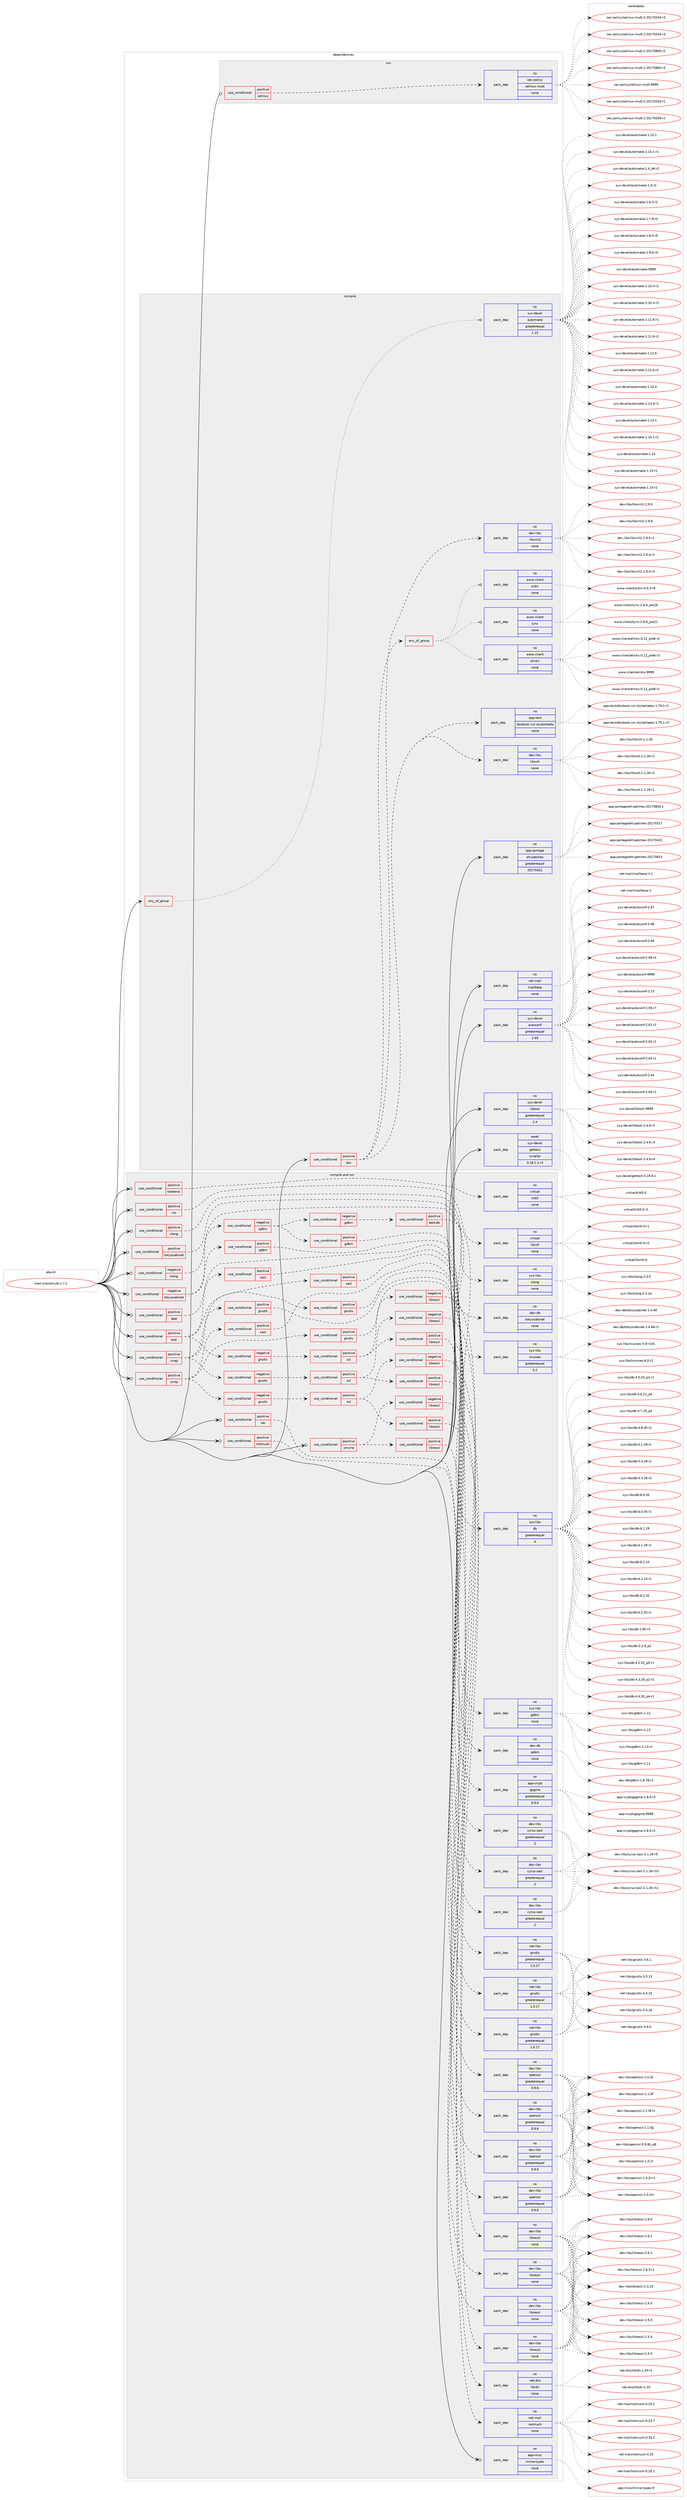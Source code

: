 digraph prolog {

# *************
# Graph options
# *************

newrank=true;
concentrate=true;
compound=true;
graph [rankdir=LR,fontname=Helvetica,fontsize=10,ranksep=1.5];#, ranksep=2.5, nodesep=0.2];
edge  [arrowhead=vee];
node  [fontname=Helvetica,fontsize=10];

# **********
# The ebuild
# **********

subgraph cluster_leftcol {
color=gray;
rank=same;
label=<<i>ebuild</i>>;
id [label="mail-client/mutt-1.7.2", color=red, width=4, href="../mail-client/mutt-1.7.2.svg"];
}

# ****************
# The dependencies
# ****************

subgraph cluster_midcol {
color=gray;
label=<<i>dependencies</i>>;
subgraph cluster_compile {
fillcolor="#eeeeee";
style=filled;
label=<<i>compile</i>>;
subgraph any4957 {
dependency340448 [label=<<TABLE BORDER="0" CELLBORDER="1" CELLSPACING="0" CELLPADDING="4"><TR><TD CELLPADDING="10">any_of_group</TD></TR></TABLE>>, shape=none, color=red];subgraph pack250410 {
dependency340449 [label=<<TABLE BORDER="0" CELLBORDER="1" CELLSPACING="0" CELLPADDING="4" WIDTH="220"><TR><TD ROWSPAN="6" CELLPADDING="30">pack_dep</TD></TR><TR><TD WIDTH="110">no</TD></TR><TR><TD>sys-devel</TD></TR><TR><TD>automake</TD></TR><TR><TD>greaterequal</TD></TR><TR><TD>1.15</TD></TR></TABLE>>, shape=none, color=blue];
}
dependency340448:e -> dependency340449:w [weight=20,style="dotted",arrowhead="oinv"];
}
id:e -> dependency340448:w [weight=20,style="solid",arrowhead="vee"];
subgraph cond84980 {
dependency340450 [label=<<TABLE BORDER="0" CELLBORDER="1" CELLSPACING="0" CELLPADDING="4"><TR><TD ROWSPAN="3" CELLPADDING="10">use_conditional</TD></TR><TR><TD>positive</TD></TR><TR><TD>doc</TD></TR></TABLE>>, shape=none, color=red];
subgraph pack250411 {
dependency340451 [label=<<TABLE BORDER="0" CELLBORDER="1" CELLSPACING="0" CELLPADDING="4" WIDTH="220"><TR><TD ROWSPAN="6" CELLPADDING="30">pack_dep</TD></TR><TR><TD WIDTH="110">no</TD></TR><TR><TD>dev-libs</TD></TR><TR><TD>libxml2</TD></TR><TR><TD>none</TD></TR><TR><TD></TD></TR></TABLE>>, shape=none, color=blue];
}
dependency340450:e -> dependency340451:w [weight=20,style="dashed",arrowhead="vee"];
subgraph pack250412 {
dependency340452 [label=<<TABLE BORDER="0" CELLBORDER="1" CELLSPACING="0" CELLPADDING="4" WIDTH="220"><TR><TD ROWSPAN="6" CELLPADDING="30">pack_dep</TD></TR><TR><TD WIDTH="110">no</TD></TR><TR><TD>dev-libs</TD></TR><TR><TD>libxslt</TD></TR><TR><TD>none</TD></TR><TR><TD></TD></TR></TABLE>>, shape=none, color=blue];
}
dependency340450:e -> dependency340452:w [weight=20,style="dashed",arrowhead="vee"];
subgraph pack250413 {
dependency340453 [label=<<TABLE BORDER="0" CELLBORDER="1" CELLSPACING="0" CELLPADDING="4" WIDTH="220"><TR><TD ROWSPAN="6" CELLPADDING="30">pack_dep</TD></TR><TR><TD WIDTH="110">no</TD></TR><TR><TD>app-text</TD></TR><TR><TD>docbook-xsl-stylesheets</TD></TR><TR><TD>none</TD></TR><TR><TD></TD></TR></TABLE>>, shape=none, color=blue];
}
dependency340450:e -> dependency340453:w [weight=20,style="dashed",arrowhead="vee"];
subgraph any4958 {
dependency340454 [label=<<TABLE BORDER="0" CELLBORDER="1" CELLSPACING="0" CELLPADDING="4"><TR><TD CELLPADDING="10">any_of_group</TD></TR></TABLE>>, shape=none, color=red];subgraph pack250414 {
dependency340455 [label=<<TABLE BORDER="0" CELLBORDER="1" CELLSPACING="0" CELLPADDING="4" WIDTH="220"><TR><TD ROWSPAN="6" CELLPADDING="30">pack_dep</TD></TR><TR><TD WIDTH="110">no</TD></TR><TR><TD>www-client</TD></TR><TR><TD>lynx</TD></TR><TR><TD>none</TD></TR><TR><TD></TD></TR></TABLE>>, shape=none, color=blue];
}
dependency340454:e -> dependency340455:w [weight=20,style="dotted",arrowhead="oinv"];
subgraph pack250415 {
dependency340456 [label=<<TABLE BORDER="0" CELLBORDER="1" CELLSPACING="0" CELLPADDING="4" WIDTH="220"><TR><TD ROWSPAN="6" CELLPADDING="30">pack_dep</TD></TR><TR><TD WIDTH="110">no</TD></TR><TR><TD>www-client</TD></TR><TR><TD>w3m</TD></TR><TR><TD>none</TD></TR><TR><TD></TD></TR></TABLE>>, shape=none, color=blue];
}
dependency340454:e -> dependency340456:w [weight=20,style="dotted",arrowhead="oinv"];
subgraph pack250416 {
dependency340457 [label=<<TABLE BORDER="0" CELLBORDER="1" CELLSPACING="0" CELLPADDING="4" WIDTH="220"><TR><TD ROWSPAN="6" CELLPADDING="30">pack_dep</TD></TR><TR><TD WIDTH="110">no</TD></TR><TR><TD>www-client</TD></TR><TR><TD>elinks</TD></TR><TR><TD>none</TD></TR><TR><TD></TD></TR></TABLE>>, shape=none, color=blue];
}
dependency340454:e -> dependency340457:w [weight=20,style="dotted",arrowhead="oinv"];
}
dependency340450:e -> dependency340454:w [weight=20,style="dashed",arrowhead="vee"];
}
id:e -> dependency340450:w [weight=20,style="solid",arrowhead="vee"];
subgraph pack250417 {
dependency340458 [label=<<TABLE BORDER="0" CELLBORDER="1" CELLSPACING="0" CELLPADDING="4" WIDTH="220"><TR><TD ROWSPAN="6" CELLPADDING="30">pack_dep</TD></TR><TR><TD WIDTH="110">no</TD></TR><TR><TD>app-portage</TD></TR><TR><TD>elt-patches</TD></TR><TR><TD>greaterequal</TD></TR><TR><TD>20170422</TD></TR></TABLE>>, shape=none, color=blue];
}
id:e -> dependency340458:w [weight=20,style="solid",arrowhead="vee"];
subgraph pack250418 {
dependency340459 [label=<<TABLE BORDER="0" CELLBORDER="1" CELLSPACING="0" CELLPADDING="4" WIDTH="220"><TR><TD ROWSPAN="6" CELLPADDING="30">pack_dep</TD></TR><TR><TD WIDTH="110">no</TD></TR><TR><TD>net-mail</TD></TR><TR><TD>mailbase</TD></TR><TR><TD>none</TD></TR><TR><TD></TD></TR></TABLE>>, shape=none, color=blue];
}
id:e -> dependency340459:w [weight=20,style="solid",arrowhead="vee"];
subgraph pack250419 {
dependency340460 [label=<<TABLE BORDER="0" CELLBORDER="1" CELLSPACING="0" CELLPADDING="4" WIDTH="220"><TR><TD ROWSPAN="6" CELLPADDING="30">pack_dep</TD></TR><TR><TD WIDTH="110">no</TD></TR><TR><TD>sys-devel</TD></TR><TR><TD>autoconf</TD></TR><TR><TD>greaterequal</TD></TR><TR><TD>2.69</TD></TR></TABLE>>, shape=none, color=blue];
}
id:e -> dependency340460:w [weight=20,style="solid",arrowhead="vee"];
subgraph pack250420 {
dependency340461 [label=<<TABLE BORDER="0" CELLBORDER="1" CELLSPACING="0" CELLPADDING="4" WIDTH="220"><TR><TD ROWSPAN="6" CELLPADDING="30">pack_dep</TD></TR><TR><TD WIDTH="110">no</TD></TR><TR><TD>sys-devel</TD></TR><TR><TD>libtool</TD></TR><TR><TD>greaterequal</TD></TR><TR><TD>2.4</TD></TR></TABLE>>, shape=none, color=blue];
}
id:e -> dependency340461:w [weight=20,style="solid",arrowhead="vee"];
subgraph pack250421 {
dependency340462 [label=<<TABLE BORDER="0" CELLBORDER="1" CELLSPACING="0" CELLPADDING="4" WIDTH="220"><TR><TD ROWSPAN="6" CELLPADDING="30">pack_dep</TD></TR><TR><TD WIDTH="110">weak</TD></TR><TR><TD>sys-devel</TD></TR><TR><TD>gettext</TD></TR><TR><TD>smaller</TD></TR><TR><TD>0.18.1.1-r3</TD></TR></TABLE>>, shape=none, color=blue];
}
id:e -> dependency340462:w [weight=20,style="solid",arrowhead="vee"];
}
subgraph cluster_compileandrun {
fillcolor="#eeeeee";
style=filled;
label=<<i>compile and run</i>>;
subgraph cond84981 {
dependency340463 [label=<<TABLE BORDER="0" CELLBORDER="1" CELLSPACING="0" CELLPADDING="4"><TR><TD ROWSPAN="3" CELLPADDING="10">use_conditional</TD></TR><TR><TD>negative</TD></TR><TR><TD>slang</TD></TR></TABLE>>, shape=none, color=red];
subgraph pack250422 {
dependency340464 [label=<<TABLE BORDER="0" CELLBORDER="1" CELLSPACING="0" CELLPADDING="4" WIDTH="220"><TR><TD ROWSPAN="6" CELLPADDING="30">pack_dep</TD></TR><TR><TD WIDTH="110">no</TD></TR><TR><TD>sys-libs</TD></TR><TR><TD>ncurses</TD></TR><TR><TD>greaterequal</TD></TR><TR><TD>5.2</TD></TR></TABLE>>, shape=none, color=blue];
}
dependency340463:e -> dependency340464:w [weight=20,style="dashed",arrowhead="vee"];
}
id:e -> dependency340463:w [weight=20,style="solid",arrowhead="odotvee"];
subgraph cond84982 {
dependency340465 [label=<<TABLE BORDER="0" CELLBORDER="1" CELLSPACING="0" CELLPADDING="4"><TR><TD ROWSPAN="3" CELLPADDING="10">use_conditional</TD></TR><TR><TD>negative</TD></TR><TR><TD>tokyocabinet</TD></TR></TABLE>>, shape=none, color=red];
subgraph cond84983 {
dependency340466 [label=<<TABLE BORDER="0" CELLBORDER="1" CELLSPACING="0" CELLPADDING="4"><TR><TD ROWSPAN="3" CELLPADDING="10">use_conditional</TD></TR><TR><TD>positive</TD></TR><TR><TD>qdbm</TD></TR></TABLE>>, shape=none, color=red];
subgraph pack250423 {
dependency340467 [label=<<TABLE BORDER="0" CELLBORDER="1" CELLSPACING="0" CELLPADDING="4" WIDTH="220"><TR><TD ROWSPAN="6" CELLPADDING="30">pack_dep</TD></TR><TR><TD WIDTH="110">no</TD></TR><TR><TD>dev-db</TD></TR><TR><TD>qdbm</TD></TR><TR><TD>none</TD></TR><TR><TD></TD></TR></TABLE>>, shape=none, color=blue];
}
dependency340466:e -> dependency340467:w [weight=20,style="dashed",arrowhead="vee"];
}
dependency340465:e -> dependency340466:w [weight=20,style="dashed",arrowhead="vee"];
subgraph cond84984 {
dependency340468 [label=<<TABLE BORDER="0" CELLBORDER="1" CELLSPACING="0" CELLPADDING="4"><TR><TD ROWSPAN="3" CELLPADDING="10">use_conditional</TD></TR><TR><TD>negative</TD></TR><TR><TD>qdbm</TD></TR></TABLE>>, shape=none, color=red];
subgraph cond84985 {
dependency340469 [label=<<TABLE BORDER="0" CELLBORDER="1" CELLSPACING="0" CELLPADDING="4"><TR><TD ROWSPAN="3" CELLPADDING="10">use_conditional</TD></TR><TR><TD>positive</TD></TR><TR><TD>gdbm</TD></TR></TABLE>>, shape=none, color=red];
subgraph pack250424 {
dependency340470 [label=<<TABLE BORDER="0" CELLBORDER="1" CELLSPACING="0" CELLPADDING="4" WIDTH="220"><TR><TD ROWSPAN="6" CELLPADDING="30">pack_dep</TD></TR><TR><TD WIDTH="110">no</TD></TR><TR><TD>sys-libs</TD></TR><TR><TD>gdbm</TD></TR><TR><TD>none</TD></TR><TR><TD></TD></TR></TABLE>>, shape=none, color=blue];
}
dependency340469:e -> dependency340470:w [weight=20,style="dashed",arrowhead="vee"];
}
dependency340468:e -> dependency340469:w [weight=20,style="dashed",arrowhead="vee"];
subgraph cond84986 {
dependency340471 [label=<<TABLE BORDER="0" CELLBORDER="1" CELLSPACING="0" CELLPADDING="4"><TR><TD ROWSPAN="3" CELLPADDING="10">use_conditional</TD></TR><TR><TD>negative</TD></TR><TR><TD>gdbm</TD></TR></TABLE>>, shape=none, color=red];
subgraph cond84987 {
dependency340472 [label=<<TABLE BORDER="0" CELLBORDER="1" CELLSPACING="0" CELLPADDING="4"><TR><TD ROWSPAN="3" CELLPADDING="10">use_conditional</TD></TR><TR><TD>positive</TD></TR><TR><TD>berkdb</TD></TR></TABLE>>, shape=none, color=red];
subgraph pack250425 {
dependency340473 [label=<<TABLE BORDER="0" CELLBORDER="1" CELLSPACING="0" CELLPADDING="4" WIDTH="220"><TR><TD ROWSPAN="6" CELLPADDING="30">pack_dep</TD></TR><TR><TD WIDTH="110">no</TD></TR><TR><TD>sys-libs</TD></TR><TR><TD>db</TD></TR><TR><TD>greaterequal</TD></TR><TR><TD>4</TD></TR></TABLE>>, shape=none, color=blue];
}
dependency340472:e -> dependency340473:w [weight=20,style="dashed",arrowhead="vee"];
}
dependency340471:e -> dependency340472:w [weight=20,style="dashed",arrowhead="vee"];
}
dependency340468:e -> dependency340471:w [weight=20,style="dashed",arrowhead="vee"];
}
dependency340465:e -> dependency340468:w [weight=20,style="dashed",arrowhead="vee"];
}
id:e -> dependency340465:w [weight=20,style="solid",arrowhead="odotvee"];
subgraph cond84988 {
dependency340474 [label=<<TABLE BORDER="0" CELLBORDER="1" CELLSPACING="0" CELLPADDING="4"><TR><TD ROWSPAN="3" CELLPADDING="10">use_conditional</TD></TR><TR><TD>positive</TD></TR><TR><TD>gpg</TD></TR></TABLE>>, shape=none, color=red];
subgraph pack250426 {
dependency340475 [label=<<TABLE BORDER="0" CELLBORDER="1" CELLSPACING="0" CELLPADDING="4" WIDTH="220"><TR><TD ROWSPAN="6" CELLPADDING="30">pack_dep</TD></TR><TR><TD WIDTH="110">no</TD></TR><TR><TD>app-crypt</TD></TR><TR><TD>gpgme</TD></TR><TR><TD>greaterequal</TD></TR><TR><TD>0.9.0</TD></TR></TABLE>>, shape=none, color=blue];
}
dependency340474:e -> dependency340475:w [weight=20,style="dashed",arrowhead="vee"];
}
id:e -> dependency340474:w [weight=20,style="solid",arrowhead="odotvee"];
subgraph cond84989 {
dependency340476 [label=<<TABLE BORDER="0" CELLBORDER="1" CELLSPACING="0" CELLPADDING="4"><TR><TD ROWSPAN="3" CELLPADDING="10">use_conditional</TD></TR><TR><TD>positive</TD></TR><TR><TD>idn</TD></TR></TABLE>>, shape=none, color=red];
subgraph pack250427 {
dependency340477 [label=<<TABLE BORDER="0" CELLBORDER="1" CELLSPACING="0" CELLPADDING="4" WIDTH="220"><TR><TD ROWSPAN="6" CELLPADDING="30">pack_dep</TD></TR><TR><TD WIDTH="110">no</TD></TR><TR><TD>net-dns</TD></TR><TR><TD>libidn</TD></TR><TR><TD>none</TD></TR><TR><TD></TD></TR></TABLE>>, shape=none, color=blue];
}
dependency340476:e -> dependency340477:w [weight=20,style="dashed",arrowhead="vee"];
}
id:e -> dependency340476:w [weight=20,style="solid",arrowhead="odotvee"];
subgraph cond84990 {
dependency340478 [label=<<TABLE BORDER="0" CELLBORDER="1" CELLSPACING="0" CELLPADDING="4"><TR><TD ROWSPAN="3" CELLPADDING="10">use_conditional</TD></TR><TR><TD>positive</TD></TR><TR><TD>imap</TD></TR></TABLE>>, shape=none, color=red];
subgraph cond84991 {
dependency340479 [label=<<TABLE BORDER="0" CELLBORDER="1" CELLSPACING="0" CELLPADDING="4"><TR><TD ROWSPAN="3" CELLPADDING="10">use_conditional</TD></TR><TR><TD>positive</TD></TR><TR><TD>gnutls</TD></TR></TABLE>>, shape=none, color=red];
subgraph pack250428 {
dependency340480 [label=<<TABLE BORDER="0" CELLBORDER="1" CELLSPACING="0" CELLPADDING="4" WIDTH="220"><TR><TD ROWSPAN="6" CELLPADDING="30">pack_dep</TD></TR><TR><TD WIDTH="110">no</TD></TR><TR><TD>net-libs</TD></TR><TR><TD>gnutls</TD></TR><TR><TD>greaterequal</TD></TR><TR><TD>1.0.17</TD></TR></TABLE>>, shape=none, color=blue];
}
dependency340479:e -> dependency340480:w [weight=20,style="dashed",arrowhead="vee"];
}
dependency340478:e -> dependency340479:w [weight=20,style="dashed",arrowhead="vee"];
subgraph cond84992 {
dependency340481 [label=<<TABLE BORDER="0" CELLBORDER="1" CELLSPACING="0" CELLPADDING="4"><TR><TD ROWSPAN="3" CELLPADDING="10">use_conditional</TD></TR><TR><TD>negative</TD></TR><TR><TD>gnutls</TD></TR></TABLE>>, shape=none, color=red];
subgraph cond84993 {
dependency340482 [label=<<TABLE BORDER="0" CELLBORDER="1" CELLSPACING="0" CELLPADDING="4"><TR><TD ROWSPAN="3" CELLPADDING="10">use_conditional</TD></TR><TR><TD>positive</TD></TR><TR><TD>ssl</TD></TR></TABLE>>, shape=none, color=red];
subgraph cond84994 {
dependency340483 [label=<<TABLE BORDER="0" CELLBORDER="1" CELLSPACING="0" CELLPADDING="4"><TR><TD ROWSPAN="3" CELLPADDING="10">use_conditional</TD></TR><TR><TD>negative</TD></TR><TR><TD>libressl</TD></TR></TABLE>>, shape=none, color=red];
subgraph pack250429 {
dependency340484 [label=<<TABLE BORDER="0" CELLBORDER="1" CELLSPACING="0" CELLPADDING="4" WIDTH="220"><TR><TD ROWSPAN="6" CELLPADDING="30">pack_dep</TD></TR><TR><TD WIDTH="110">no</TD></TR><TR><TD>dev-libs</TD></TR><TR><TD>openssl</TD></TR><TR><TD>greaterequal</TD></TR><TR><TD>0.9.6</TD></TR></TABLE>>, shape=none, color=blue];
}
dependency340483:e -> dependency340484:w [weight=20,style="dashed",arrowhead="vee"];
}
dependency340482:e -> dependency340483:w [weight=20,style="dashed",arrowhead="vee"];
subgraph cond84995 {
dependency340485 [label=<<TABLE BORDER="0" CELLBORDER="1" CELLSPACING="0" CELLPADDING="4"><TR><TD ROWSPAN="3" CELLPADDING="10">use_conditional</TD></TR><TR><TD>positive</TD></TR><TR><TD>libressl</TD></TR></TABLE>>, shape=none, color=red];
subgraph pack250430 {
dependency340486 [label=<<TABLE BORDER="0" CELLBORDER="1" CELLSPACING="0" CELLPADDING="4" WIDTH="220"><TR><TD ROWSPAN="6" CELLPADDING="30">pack_dep</TD></TR><TR><TD WIDTH="110">no</TD></TR><TR><TD>dev-libs</TD></TR><TR><TD>libressl</TD></TR><TR><TD>none</TD></TR><TR><TD></TD></TR></TABLE>>, shape=none, color=blue];
}
dependency340485:e -> dependency340486:w [weight=20,style="dashed",arrowhead="vee"];
}
dependency340482:e -> dependency340485:w [weight=20,style="dashed",arrowhead="vee"];
}
dependency340481:e -> dependency340482:w [weight=20,style="dashed",arrowhead="vee"];
}
dependency340478:e -> dependency340481:w [weight=20,style="dashed",arrowhead="vee"];
subgraph cond84996 {
dependency340487 [label=<<TABLE BORDER="0" CELLBORDER="1" CELLSPACING="0" CELLPADDING="4"><TR><TD ROWSPAN="3" CELLPADDING="10">use_conditional</TD></TR><TR><TD>positive</TD></TR><TR><TD>sasl</TD></TR></TABLE>>, shape=none, color=red];
subgraph pack250431 {
dependency340488 [label=<<TABLE BORDER="0" CELLBORDER="1" CELLSPACING="0" CELLPADDING="4" WIDTH="220"><TR><TD ROWSPAN="6" CELLPADDING="30">pack_dep</TD></TR><TR><TD WIDTH="110">no</TD></TR><TR><TD>dev-libs</TD></TR><TR><TD>cyrus-sasl</TD></TR><TR><TD>greaterequal</TD></TR><TR><TD>2</TD></TR></TABLE>>, shape=none, color=blue];
}
dependency340487:e -> dependency340488:w [weight=20,style="dashed",arrowhead="vee"];
}
dependency340478:e -> dependency340487:w [weight=20,style="dashed",arrowhead="vee"];
}
id:e -> dependency340478:w [weight=20,style="solid",arrowhead="odotvee"];
subgraph cond84997 {
dependency340489 [label=<<TABLE BORDER="0" CELLBORDER="1" CELLSPACING="0" CELLPADDING="4"><TR><TD ROWSPAN="3" CELLPADDING="10">use_conditional</TD></TR><TR><TD>positive</TD></TR><TR><TD>kerberos</TD></TR></TABLE>>, shape=none, color=red];
subgraph pack250432 {
dependency340490 [label=<<TABLE BORDER="0" CELLBORDER="1" CELLSPACING="0" CELLPADDING="4" WIDTH="220"><TR><TD ROWSPAN="6" CELLPADDING="30">pack_dep</TD></TR><TR><TD WIDTH="110">no</TD></TR><TR><TD>virtual</TD></TR><TR><TD>krb5</TD></TR><TR><TD>none</TD></TR><TR><TD></TD></TR></TABLE>>, shape=none, color=blue];
}
dependency340489:e -> dependency340490:w [weight=20,style="dashed",arrowhead="vee"];
}
id:e -> dependency340489:w [weight=20,style="solid",arrowhead="odotvee"];
subgraph cond84998 {
dependency340491 [label=<<TABLE BORDER="0" CELLBORDER="1" CELLSPACING="0" CELLPADDING="4"><TR><TD ROWSPAN="3" CELLPADDING="10">use_conditional</TD></TR><TR><TD>positive</TD></TR><TR><TD>nls</TD></TR></TABLE>>, shape=none, color=red];
subgraph pack250433 {
dependency340492 [label=<<TABLE BORDER="0" CELLBORDER="1" CELLSPACING="0" CELLPADDING="4" WIDTH="220"><TR><TD ROWSPAN="6" CELLPADDING="30">pack_dep</TD></TR><TR><TD WIDTH="110">no</TD></TR><TR><TD>virtual</TD></TR><TR><TD>libintl</TD></TR><TR><TD>none</TD></TR><TR><TD></TD></TR></TABLE>>, shape=none, color=blue];
}
dependency340491:e -> dependency340492:w [weight=20,style="dashed",arrowhead="vee"];
}
id:e -> dependency340491:w [weight=20,style="solid",arrowhead="odotvee"];
subgraph cond84999 {
dependency340493 [label=<<TABLE BORDER="0" CELLBORDER="1" CELLSPACING="0" CELLPADDING="4"><TR><TD ROWSPAN="3" CELLPADDING="10">use_conditional</TD></TR><TR><TD>positive</TD></TR><TR><TD>notmuch</TD></TR></TABLE>>, shape=none, color=red];
subgraph pack250434 {
dependency340494 [label=<<TABLE BORDER="0" CELLBORDER="1" CELLSPACING="0" CELLPADDING="4" WIDTH="220"><TR><TD ROWSPAN="6" CELLPADDING="30">pack_dep</TD></TR><TR><TD WIDTH="110">no</TD></TR><TR><TD>net-mail</TD></TR><TR><TD>notmuch</TD></TR><TR><TD>none</TD></TR><TR><TD></TD></TR></TABLE>>, shape=none, color=blue];
}
dependency340493:e -> dependency340494:w [weight=20,style="dashed",arrowhead="vee"];
}
id:e -> dependency340493:w [weight=20,style="solid",arrowhead="odotvee"];
subgraph cond85000 {
dependency340495 [label=<<TABLE BORDER="0" CELLBORDER="1" CELLSPACING="0" CELLPADDING="4"><TR><TD ROWSPAN="3" CELLPADDING="10">use_conditional</TD></TR><TR><TD>positive</TD></TR><TR><TD>pop</TD></TR></TABLE>>, shape=none, color=red];
subgraph cond85001 {
dependency340496 [label=<<TABLE BORDER="0" CELLBORDER="1" CELLSPACING="0" CELLPADDING="4"><TR><TD ROWSPAN="3" CELLPADDING="10">use_conditional</TD></TR><TR><TD>positive</TD></TR><TR><TD>gnutls</TD></TR></TABLE>>, shape=none, color=red];
subgraph pack250435 {
dependency340497 [label=<<TABLE BORDER="0" CELLBORDER="1" CELLSPACING="0" CELLPADDING="4" WIDTH="220"><TR><TD ROWSPAN="6" CELLPADDING="30">pack_dep</TD></TR><TR><TD WIDTH="110">no</TD></TR><TR><TD>net-libs</TD></TR><TR><TD>gnutls</TD></TR><TR><TD>greaterequal</TD></TR><TR><TD>1.0.17</TD></TR></TABLE>>, shape=none, color=blue];
}
dependency340496:e -> dependency340497:w [weight=20,style="dashed",arrowhead="vee"];
}
dependency340495:e -> dependency340496:w [weight=20,style="dashed",arrowhead="vee"];
subgraph cond85002 {
dependency340498 [label=<<TABLE BORDER="0" CELLBORDER="1" CELLSPACING="0" CELLPADDING="4"><TR><TD ROWSPAN="3" CELLPADDING="10">use_conditional</TD></TR><TR><TD>negative</TD></TR><TR><TD>gnutls</TD></TR></TABLE>>, shape=none, color=red];
subgraph cond85003 {
dependency340499 [label=<<TABLE BORDER="0" CELLBORDER="1" CELLSPACING="0" CELLPADDING="4"><TR><TD ROWSPAN="3" CELLPADDING="10">use_conditional</TD></TR><TR><TD>positive</TD></TR><TR><TD>ssl</TD></TR></TABLE>>, shape=none, color=red];
subgraph cond85004 {
dependency340500 [label=<<TABLE BORDER="0" CELLBORDER="1" CELLSPACING="0" CELLPADDING="4"><TR><TD ROWSPAN="3" CELLPADDING="10">use_conditional</TD></TR><TR><TD>negative</TD></TR><TR><TD>libressl</TD></TR></TABLE>>, shape=none, color=red];
subgraph pack250436 {
dependency340501 [label=<<TABLE BORDER="0" CELLBORDER="1" CELLSPACING="0" CELLPADDING="4" WIDTH="220"><TR><TD ROWSPAN="6" CELLPADDING="30">pack_dep</TD></TR><TR><TD WIDTH="110">no</TD></TR><TR><TD>dev-libs</TD></TR><TR><TD>openssl</TD></TR><TR><TD>greaterequal</TD></TR><TR><TD>0.9.6</TD></TR></TABLE>>, shape=none, color=blue];
}
dependency340500:e -> dependency340501:w [weight=20,style="dashed",arrowhead="vee"];
}
dependency340499:e -> dependency340500:w [weight=20,style="dashed",arrowhead="vee"];
subgraph cond85005 {
dependency340502 [label=<<TABLE BORDER="0" CELLBORDER="1" CELLSPACING="0" CELLPADDING="4"><TR><TD ROWSPAN="3" CELLPADDING="10">use_conditional</TD></TR><TR><TD>positive</TD></TR><TR><TD>libressl</TD></TR></TABLE>>, shape=none, color=red];
subgraph pack250437 {
dependency340503 [label=<<TABLE BORDER="0" CELLBORDER="1" CELLSPACING="0" CELLPADDING="4" WIDTH="220"><TR><TD ROWSPAN="6" CELLPADDING="30">pack_dep</TD></TR><TR><TD WIDTH="110">no</TD></TR><TR><TD>dev-libs</TD></TR><TR><TD>libressl</TD></TR><TR><TD>none</TD></TR><TR><TD></TD></TR></TABLE>>, shape=none, color=blue];
}
dependency340502:e -> dependency340503:w [weight=20,style="dashed",arrowhead="vee"];
}
dependency340499:e -> dependency340502:w [weight=20,style="dashed",arrowhead="vee"];
}
dependency340498:e -> dependency340499:w [weight=20,style="dashed",arrowhead="vee"];
}
dependency340495:e -> dependency340498:w [weight=20,style="dashed",arrowhead="vee"];
subgraph cond85006 {
dependency340504 [label=<<TABLE BORDER="0" CELLBORDER="1" CELLSPACING="0" CELLPADDING="4"><TR><TD ROWSPAN="3" CELLPADDING="10">use_conditional</TD></TR><TR><TD>positive</TD></TR><TR><TD>sasl</TD></TR></TABLE>>, shape=none, color=red];
subgraph pack250438 {
dependency340505 [label=<<TABLE BORDER="0" CELLBORDER="1" CELLSPACING="0" CELLPADDING="4" WIDTH="220"><TR><TD ROWSPAN="6" CELLPADDING="30">pack_dep</TD></TR><TR><TD WIDTH="110">no</TD></TR><TR><TD>dev-libs</TD></TR><TR><TD>cyrus-sasl</TD></TR><TR><TD>greaterequal</TD></TR><TR><TD>2</TD></TR></TABLE>>, shape=none, color=blue];
}
dependency340504:e -> dependency340505:w [weight=20,style="dashed",arrowhead="vee"];
}
dependency340495:e -> dependency340504:w [weight=20,style="dashed",arrowhead="vee"];
}
id:e -> dependency340495:w [weight=20,style="solid",arrowhead="odotvee"];
subgraph cond85007 {
dependency340506 [label=<<TABLE BORDER="0" CELLBORDER="1" CELLSPACING="0" CELLPADDING="4"><TR><TD ROWSPAN="3" CELLPADDING="10">use_conditional</TD></TR><TR><TD>positive</TD></TR><TR><TD>slang</TD></TR></TABLE>>, shape=none, color=red];
subgraph pack250439 {
dependency340507 [label=<<TABLE BORDER="0" CELLBORDER="1" CELLSPACING="0" CELLPADDING="4" WIDTH="220"><TR><TD ROWSPAN="6" CELLPADDING="30">pack_dep</TD></TR><TR><TD WIDTH="110">no</TD></TR><TR><TD>sys-libs</TD></TR><TR><TD>slang</TD></TR><TR><TD>none</TD></TR><TR><TD></TD></TR></TABLE>>, shape=none, color=blue];
}
dependency340506:e -> dependency340507:w [weight=20,style="dashed",arrowhead="vee"];
}
id:e -> dependency340506:w [weight=20,style="solid",arrowhead="odotvee"];
subgraph cond85008 {
dependency340508 [label=<<TABLE BORDER="0" CELLBORDER="1" CELLSPACING="0" CELLPADDING="4"><TR><TD ROWSPAN="3" CELLPADDING="10">use_conditional</TD></TR><TR><TD>positive</TD></TR><TR><TD>smime</TD></TR></TABLE>>, shape=none, color=red];
subgraph cond85009 {
dependency340509 [label=<<TABLE BORDER="0" CELLBORDER="1" CELLSPACING="0" CELLPADDING="4"><TR><TD ROWSPAN="3" CELLPADDING="10">use_conditional</TD></TR><TR><TD>negative</TD></TR><TR><TD>libressl</TD></TR></TABLE>>, shape=none, color=red];
subgraph pack250440 {
dependency340510 [label=<<TABLE BORDER="0" CELLBORDER="1" CELLSPACING="0" CELLPADDING="4" WIDTH="220"><TR><TD ROWSPAN="6" CELLPADDING="30">pack_dep</TD></TR><TR><TD WIDTH="110">no</TD></TR><TR><TD>dev-libs</TD></TR><TR><TD>openssl</TD></TR><TR><TD>greaterequal</TD></TR><TR><TD>0.9.6</TD></TR></TABLE>>, shape=none, color=blue];
}
dependency340509:e -> dependency340510:w [weight=20,style="dashed",arrowhead="vee"];
}
dependency340508:e -> dependency340509:w [weight=20,style="dashed",arrowhead="vee"];
subgraph cond85010 {
dependency340511 [label=<<TABLE BORDER="0" CELLBORDER="1" CELLSPACING="0" CELLPADDING="4"><TR><TD ROWSPAN="3" CELLPADDING="10">use_conditional</TD></TR><TR><TD>positive</TD></TR><TR><TD>libressl</TD></TR></TABLE>>, shape=none, color=red];
subgraph pack250441 {
dependency340512 [label=<<TABLE BORDER="0" CELLBORDER="1" CELLSPACING="0" CELLPADDING="4" WIDTH="220"><TR><TD ROWSPAN="6" CELLPADDING="30">pack_dep</TD></TR><TR><TD WIDTH="110">no</TD></TR><TR><TD>dev-libs</TD></TR><TR><TD>libressl</TD></TR><TR><TD>none</TD></TR><TR><TD></TD></TR></TABLE>>, shape=none, color=blue];
}
dependency340511:e -> dependency340512:w [weight=20,style="dashed",arrowhead="vee"];
}
dependency340508:e -> dependency340511:w [weight=20,style="dashed",arrowhead="vee"];
}
id:e -> dependency340508:w [weight=20,style="solid",arrowhead="odotvee"];
subgraph cond85011 {
dependency340513 [label=<<TABLE BORDER="0" CELLBORDER="1" CELLSPACING="0" CELLPADDING="4"><TR><TD ROWSPAN="3" CELLPADDING="10">use_conditional</TD></TR><TR><TD>positive</TD></TR><TR><TD>smtp</TD></TR></TABLE>>, shape=none, color=red];
subgraph cond85012 {
dependency340514 [label=<<TABLE BORDER="0" CELLBORDER="1" CELLSPACING="0" CELLPADDING="4"><TR><TD ROWSPAN="3" CELLPADDING="10">use_conditional</TD></TR><TR><TD>positive</TD></TR><TR><TD>gnutls</TD></TR></TABLE>>, shape=none, color=red];
subgraph pack250442 {
dependency340515 [label=<<TABLE BORDER="0" CELLBORDER="1" CELLSPACING="0" CELLPADDING="4" WIDTH="220"><TR><TD ROWSPAN="6" CELLPADDING="30">pack_dep</TD></TR><TR><TD WIDTH="110">no</TD></TR><TR><TD>net-libs</TD></TR><TR><TD>gnutls</TD></TR><TR><TD>greaterequal</TD></TR><TR><TD>1.0.17</TD></TR></TABLE>>, shape=none, color=blue];
}
dependency340514:e -> dependency340515:w [weight=20,style="dashed",arrowhead="vee"];
}
dependency340513:e -> dependency340514:w [weight=20,style="dashed",arrowhead="vee"];
subgraph cond85013 {
dependency340516 [label=<<TABLE BORDER="0" CELLBORDER="1" CELLSPACING="0" CELLPADDING="4"><TR><TD ROWSPAN="3" CELLPADDING="10">use_conditional</TD></TR><TR><TD>negative</TD></TR><TR><TD>gnutls</TD></TR></TABLE>>, shape=none, color=red];
subgraph cond85014 {
dependency340517 [label=<<TABLE BORDER="0" CELLBORDER="1" CELLSPACING="0" CELLPADDING="4"><TR><TD ROWSPAN="3" CELLPADDING="10">use_conditional</TD></TR><TR><TD>positive</TD></TR><TR><TD>ssl</TD></TR></TABLE>>, shape=none, color=red];
subgraph cond85015 {
dependency340518 [label=<<TABLE BORDER="0" CELLBORDER="1" CELLSPACING="0" CELLPADDING="4"><TR><TD ROWSPAN="3" CELLPADDING="10">use_conditional</TD></TR><TR><TD>negative</TD></TR><TR><TD>libressl</TD></TR></TABLE>>, shape=none, color=red];
subgraph pack250443 {
dependency340519 [label=<<TABLE BORDER="0" CELLBORDER="1" CELLSPACING="0" CELLPADDING="4" WIDTH="220"><TR><TD ROWSPAN="6" CELLPADDING="30">pack_dep</TD></TR><TR><TD WIDTH="110">no</TD></TR><TR><TD>dev-libs</TD></TR><TR><TD>openssl</TD></TR><TR><TD>greaterequal</TD></TR><TR><TD>0.9.6</TD></TR></TABLE>>, shape=none, color=blue];
}
dependency340518:e -> dependency340519:w [weight=20,style="dashed",arrowhead="vee"];
}
dependency340517:e -> dependency340518:w [weight=20,style="dashed",arrowhead="vee"];
subgraph cond85016 {
dependency340520 [label=<<TABLE BORDER="0" CELLBORDER="1" CELLSPACING="0" CELLPADDING="4"><TR><TD ROWSPAN="3" CELLPADDING="10">use_conditional</TD></TR><TR><TD>positive</TD></TR><TR><TD>libressl</TD></TR></TABLE>>, shape=none, color=red];
subgraph pack250444 {
dependency340521 [label=<<TABLE BORDER="0" CELLBORDER="1" CELLSPACING="0" CELLPADDING="4" WIDTH="220"><TR><TD ROWSPAN="6" CELLPADDING="30">pack_dep</TD></TR><TR><TD WIDTH="110">no</TD></TR><TR><TD>dev-libs</TD></TR><TR><TD>libressl</TD></TR><TR><TD>none</TD></TR><TR><TD></TD></TR></TABLE>>, shape=none, color=blue];
}
dependency340520:e -> dependency340521:w [weight=20,style="dashed",arrowhead="vee"];
}
dependency340517:e -> dependency340520:w [weight=20,style="dashed",arrowhead="vee"];
}
dependency340516:e -> dependency340517:w [weight=20,style="dashed",arrowhead="vee"];
}
dependency340513:e -> dependency340516:w [weight=20,style="dashed",arrowhead="vee"];
subgraph cond85017 {
dependency340522 [label=<<TABLE BORDER="0" CELLBORDER="1" CELLSPACING="0" CELLPADDING="4"><TR><TD ROWSPAN="3" CELLPADDING="10">use_conditional</TD></TR><TR><TD>positive</TD></TR><TR><TD>sasl</TD></TR></TABLE>>, shape=none, color=red];
subgraph pack250445 {
dependency340523 [label=<<TABLE BORDER="0" CELLBORDER="1" CELLSPACING="0" CELLPADDING="4" WIDTH="220"><TR><TD ROWSPAN="6" CELLPADDING="30">pack_dep</TD></TR><TR><TD WIDTH="110">no</TD></TR><TR><TD>dev-libs</TD></TR><TR><TD>cyrus-sasl</TD></TR><TR><TD>greaterequal</TD></TR><TR><TD>2</TD></TR></TABLE>>, shape=none, color=blue];
}
dependency340522:e -> dependency340523:w [weight=20,style="dashed",arrowhead="vee"];
}
dependency340513:e -> dependency340522:w [weight=20,style="dashed",arrowhead="vee"];
}
id:e -> dependency340513:w [weight=20,style="solid",arrowhead="odotvee"];
subgraph cond85018 {
dependency340524 [label=<<TABLE BORDER="0" CELLBORDER="1" CELLSPACING="0" CELLPADDING="4"><TR><TD ROWSPAN="3" CELLPADDING="10">use_conditional</TD></TR><TR><TD>positive</TD></TR><TR><TD>tokyocabinet</TD></TR></TABLE>>, shape=none, color=red];
subgraph pack250446 {
dependency340525 [label=<<TABLE BORDER="0" CELLBORDER="1" CELLSPACING="0" CELLPADDING="4" WIDTH="220"><TR><TD ROWSPAN="6" CELLPADDING="30">pack_dep</TD></TR><TR><TD WIDTH="110">no</TD></TR><TR><TD>dev-db</TD></TR><TR><TD>tokyocabinet</TD></TR><TR><TD>none</TD></TR><TR><TD></TD></TR></TABLE>>, shape=none, color=blue];
}
dependency340524:e -> dependency340525:w [weight=20,style="dashed",arrowhead="vee"];
}
id:e -> dependency340524:w [weight=20,style="solid",arrowhead="odotvee"];
subgraph pack250447 {
dependency340526 [label=<<TABLE BORDER="0" CELLBORDER="1" CELLSPACING="0" CELLPADDING="4" WIDTH="220"><TR><TD ROWSPAN="6" CELLPADDING="30">pack_dep</TD></TR><TR><TD WIDTH="110">no</TD></TR><TR><TD>app-misc</TD></TR><TR><TD>mime-types</TD></TR><TR><TD>none</TD></TR><TR><TD></TD></TR></TABLE>>, shape=none, color=blue];
}
id:e -> dependency340526:w [weight=20,style="solid",arrowhead="odotvee"];
}
subgraph cluster_run {
fillcolor="#eeeeee";
style=filled;
label=<<i>run</i>>;
subgraph cond85019 {
dependency340527 [label=<<TABLE BORDER="0" CELLBORDER="1" CELLSPACING="0" CELLPADDING="4"><TR><TD ROWSPAN="3" CELLPADDING="10">use_conditional</TD></TR><TR><TD>positive</TD></TR><TR><TD>selinux</TD></TR></TABLE>>, shape=none, color=red];
subgraph pack250448 {
dependency340528 [label=<<TABLE BORDER="0" CELLBORDER="1" CELLSPACING="0" CELLPADDING="4" WIDTH="220"><TR><TD ROWSPAN="6" CELLPADDING="30">pack_dep</TD></TR><TR><TD WIDTH="110">no</TD></TR><TR><TD>sec-policy</TD></TR><TR><TD>selinux-mutt</TD></TR><TR><TD>none</TD></TR><TR><TD></TD></TR></TABLE>>, shape=none, color=blue];
}
dependency340527:e -> dependency340528:w [weight=20,style="dashed",arrowhead="vee"];
}
id:e -> dependency340527:w [weight=20,style="solid",arrowhead="odot"];
}
}

# **************
# The candidates
# **************

subgraph cluster_choices {
rank=same;
color=gray;
label=<<i>candidates</i>>;

subgraph choice250410 {
color=black;
nodesep=1;
choice11512111545100101118101108479711711611110997107101454946494846514511449 [label="sys-devel/automake-1.10.3-r1", color=red, width=4,href="../sys-devel/automake-1.10.3-r1.svg"];
choice11512111545100101118101108479711711611110997107101454946494846514511450 [label="sys-devel/automake-1.10.3-r2", color=red, width=4,href="../sys-devel/automake-1.10.3-r2.svg"];
choice11512111545100101118101108479711711611110997107101454946494946544511449 [label="sys-devel/automake-1.11.6-r1", color=red, width=4,href="../sys-devel/automake-1.11.6-r1.svg"];
choice11512111545100101118101108479711711611110997107101454946494946544511450 [label="sys-devel/automake-1.11.6-r2", color=red, width=4,href="../sys-devel/automake-1.11.6-r2.svg"];
choice1151211154510010111810110847971171161111099710710145494649504654 [label="sys-devel/automake-1.12.6", color=red, width=4,href="../sys-devel/automake-1.12.6.svg"];
choice11512111545100101118101108479711711611110997107101454946495046544511449 [label="sys-devel/automake-1.12.6-r1", color=red, width=4,href="../sys-devel/automake-1.12.6-r1.svg"];
choice1151211154510010111810110847971171161111099710710145494649514652 [label="sys-devel/automake-1.13.4", color=red, width=4,href="../sys-devel/automake-1.13.4.svg"];
choice11512111545100101118101108479711711611110997107101454946495146524511449 [label="sys-devel/automake-1.13.4-r1", color=red, width=4,href="../sys-devel/automake-1.13.4-r1.svg"];
choice1151211154510010111810110847971171161111099710710145494649524649 [label="sys-devel/automake-1.14.1", color=red, width=4,href="../sys-devel/automake-1.14.1.svg"];
choice11512111545100101118101108479711711611110997107101454946495246494511449 [label="sys-devel/automake-1.14.1-r1", color=red, width=4,href="../sys-devel/automake-1.14.1-r1.svg"];
choice115121115451001011181011084797117116111109971071014549464953 [label="sys-devel/automake-1.15", color=red, width=4,href="../sys-devel/automake-1.15.svg"];
choice1151211154510010111810110847971171161111099710710145494649534511449 [label="sys-devel/automake-1.15-r1", color=red, width=4,href="../sys-devel/automake-1.15-r1.svg"];
choice1151211154510010111810110847971171161111099710710145494649534511450 [label="sys-devel/automake-1.15-r2", color=red, width=4,href="../sys-devel/automake-1.15-r2.svg"];
choice1151211154510010111810110847971171161111099710710145494649534649 [label="sys-devel/automake-1.15.1", color=red, width=4,href="../sys-devel/automake-1.15.1.svg"];
choice11512111545100101118101108479711711611110997107101454946495346494511449 [label="sys-devel/automake-1.15.1-r1", color=red, width=4,href="../sys-devel/automake-1.15.1-r1.svg"];
choice115121115451001011181011084797117116111109971071014549465295112544511450 [label="sys-devel/automake-1.4_p6-r2", color=red, width=4,href="../sys-devel/automake-1.4_p6-r2.svg"];
choice11512111545100101118101108479711711611110997107101454946534511450 [label="sys-devel/automake-1.5-r2", color=red, width=4,href="../sys-devel/automake-1.5-r2.svg"];
choice115121115451001011181011084797117116111109971071014549465446514511450 [label="sys-devel/automake-1.6.3-r2", color=red, width=4,href="../sys-devel/automake-1.6.3-r2.svg"];
choice115121115451001011181011084797117116111109971071014549465546574511451 [label="sys-devel/automake-1.7.9-r3", color=red, width=4,href="../sys-devel/automake-1.7.9-r3.svg"];
choice115121115451001011181011084797117116111109971071014549465646534511453 [label="sys-devel/automake-1.8.5-r5", color=red, width=4,href="../sys-devel/automake-1.8.5-r5.svg"];
choice115121115451001011181011084797117116111109971071014549465746544511452 [label="sys-devel/automake-1.9.6-r4", color=red, width=4,href="../sys-devel/automake-1.9.6-r4.svg"];
choice115121115451001011181011084797117116111109971071014557575757 [label="sys-devel/automake-9999", color=red, width=4,href="../sys-devel/automake-9999.svg"];
dependency340449:e -> choice11512111545100101118101108479711711611110997107101454946494846514511449:w [style=dotted,weight="100"];
dependency340449:e -> choice11512111545100101118101108479711711611110997107101454946494846514511450:w [style=dotted,weight="100"];
dependency340449:e -> choice11512111545100101118101108479711711611110997107101454946494946544511449:w [style=dotted,weight="100"];
dependency340449:e -> choice11512111545100101118101108479711711611110997107101454946494946544511450:w [style=dotted,weight="100"];
dependency340449:e -> choice1151211154510010111810110847971171161111099710710145494649504654:w [style=dotted,weight="100"];
dependency340449:e -> choice11512111545100101118101108479711711611110997107101454946495046544511449:w [style=dotted,weight="100"];
dependency340449:e -> choice1151211154510010111810110847971171161111099710710145494649514652:w [style=dotted,weight="100"];
dependency340449:e -> choice11512111545100101118101108479711711611110997107101454946495146524511449:w [style=dotted,weight="100"];
dependency340449:e -> choice1151211154510010111810110847971171161111099710710145494649524649:w [style=dotted,weight="100"];
dependency340449:e -> choice11512111545100101118101108479711711611110997107101454946495246494511449:w [style=dotted,weight="100"];
dependency340449:e -> choice115121115451001011181011084797117116111109971071014549464953:w [style=dotted,weight="100"];
dependency340449:e -> choice1151211154510010111810110847971171161111099710710145494649534511449:w [style=dotted,weight="100"];
dependency340449:e -> choice1151211154510010111810110847971171161111099710710145494649534511450:w [style=dotted,weight="100"];
dependency340449:e -> choice1151211154510010111810110847971171161111099710710145494649534649:w [style=dotted,weight="100"];
dependency340449:e -> choice11512111545100101118101108479711711611110997107101454946495346494511449:w [style=dotted,weight="100"];
dependency340449:e -> choice115121115451001011181011084797117116111109971071014549465295112544511450:w [style=dotted,weight="100"];
dependency340449:e -> choice11512111545100101118101108479711711611110997107101454946534511450:w [style=dotted,weight="100"];
dependency340449:e -> choice115121115451001011181011084797117116111109971071014549465446514511450:w [style=dotted,weight="100"];
dependency340449:e -> choice115121115451001011181011084797117116111109971071014549465546574511451:w [style=dotted,weight="100"];
dependency340449:e -> choice115121115451001011181011084797117116111109971071014549465646534511453:w [style=dotted,weight="100"];
dependency340449:e -> choice115121115451001011181011084797117116111109971071014549465746544511452:w [style=dotted,weight="100"];
dependency340449:e -> choice115121115451001011181011084797117116111109971071014557575757:w [style=dotted,weight="100"];
}
subgraph choice250411 {
color=black;
nodesep=1;
choice10010111845108105981154710810598120109108504550465746524511449 [label="dev-libs/libxml2-2.9.4-r1", color=red, width=4,href="../dev-libs/libxml2-2.9.4-r1.svg"];
choice10010111845108105981154710810598120109108504550465746524511450 [label="dev-libs/libxml2-2.9.4-r2", color=red, width=4,href="../dev-libs/libxml2-2.9.4-r2.svg"];
choice10010111845108105981154710810598120109108504550465746524511451 [label="dev-libs/libxml2-2.9.4-r3", color=red, width=4,href="../dev-libs/libxml2-2.9.4-r3.svg"];
choice1001011184510810598115471081059812010910850455046574653 [label="dev-libs/libxml2-2.9.5", color=red, width=4,href="../dev-libs/libxml2-2.9.5.svg"];
choice1001011184510810598115471081059812010910850455046574654 [label="dev-libs/libxml2-2.9.6", color=red, width=4,href="../dev-libs/libxml2-2.9.6.svg"];
dependency340451:e -> choice10010111845108105981154710810598120109108504550465746524511449:w [style=dotted,weight="100"];
dependency340451:e -> choice10010111845108105981154710810598120109108504550465746524511450:w [style=dotted,weight="100"];
dependency340451:e -> choice10010111845108105981154710810598120109108504550465746524511451:w [style=dotted,weight="100"];
dependency340451:e -> choice1001011184510810598115471081059812010910850455046574653:w [style=dotted,weight="100"];
dependency340451:e -> choice1001011184510810598115471081059812010910850455046574654:w [style=dotted,weight="100"];
}
subgraph choice250412 {
color=black;
nodesep=1;
choice10010111845108105981154710810598120115108116454946494650574511449 [label="dev-libs/libxslt-1.1.29-r1", color=red, width=4,href="../dev-libs/libxslt-1.1.29-r1.svg"];
choice1001011184510810598115471081059812011510811645494649465148 [label="dev-libs/libxslt-1.1.30", color=red, width=4,href="../dev-libs/libxslt-1.1.30.svg"];
choice10010111845108105981154710810598120115108116454946494651484511449 [label="dev-libs/libxslt-1.1.30-r1", color=red, width=4,href="../dev-libs/libxslt-1.1.30-r1.svg"];
choice10010111845108105981154710810598120115108116454946494651484511450 [label="dev-libs/libxslt-1.1.30-r2", color=red, width=4,href="../dev-libs/libxslt-1.1.30-r2.svg"];
dependency340452:e -> choice10010111845108105981154710810598120115108116454946494650574511449:w [style=dotted,weight="100"];
dependency340452:e -> choice1001011184510810598115471081059812011510811645494649465148:w [style=dotted,weight="100"];
dependency340452:e -> choice10010111845108105981154710810598120115108116454946494651484511449:w [style=dotted,weight="100"];
dependency340452:e -> choice10010111845108105981154710810598120115108116454946494651484511450:w [style=dotted,weight="100"];
}
subgraph choice250413 {
color=black;
nodesep=1;
choice97112112451161011201164710011199981111111074512011510845115116121108101115104101101116115454946555746494511449 [label="app-text/docbook-xsl-stylesheets-1.79.1-r1", color=red, width=4,href="../app-text/docbook-xsl-stylesheets-1.79.1-r1.svg"];
choice97112112451161011201164710011199981111111074512011510845115116121108101115104101101116115454946555746494511450 [label="app-text/docbook-xsl-stylesheets-1.79.1-r2", color=red, width=4,href="../app-text/docbook-xsl-stylesheets-1.79.1-r2.svg"];
dependency340453:e -> choice97112112451161011201164710011199981111111074512011510845115116121108101115104101101116115454946555746494511449:w [style=dotted,weight="100"];
dependency340453:e -> choice97112112451161011201164710011199981111111074512011510845115116121108101115104101101116115454946555746494511450:w [style=dotted,weight="100"];
}
subgraph choice250414 {
color=black;
nodesep=1;
choice119119119459910810510111011647108121110120455046564657951121141014949 [label="www-client/lynx-2.8.9_pre11", color=red, width=4,href="../www-client/lynx-2.8.9_pre11.svg"];
choice119119119459910810510111011647108121110120455046564657951121141014954 [label="www-client/lynx-2.8.9_pre16", color=red, width=4,href="../www-client/lynx-2.8.9_pre16.svg"];
dependency340455:e -> choice119119119459910810510111011647108121110120455046564657951121141014949:w [style=dotted,weight="100"];
dependency340455:e -> choice119119119459910810510111011647108121110120455046564657951121141014954:w [style=dotted,weight="100"];
}
subgraph choice250415 {
color=black;
nodesep=1;
choice119119119459910810510111011647119511094548465346514511457 [label="www-client/w3m-0.5.3-r9", color=red, width=4,href="../www-client/w3m-0.5.3-r9.svg"];
dependency340456:e -> choice119119119459910810510111011647119511094548465346514511457:w [style=dotted,weight="100"];
}
subgraph choice250416 {
color=black;
nodesep=1;
choice119119119459910810510111011647101108105110107115454846495095112114101544511449 [label="www-client/elinks-0.12_pre6-r1", color=red, width=4,href="../www-client/elinks-0.12_pre6-r1.svg"];
choice119119119459910810510111011647101108105110107115454846495095112114101544511450 [label="www-client/elinks-0.12_pre6-r2", color=red, width=4,href="../www-client/elinks-0.12_pre6-r2.svg"];
choice119119119459910810510111011647101108105110107115454846495095112114101544511451 [label="www-client/elinks-0.12_pre6-r3", color=red, width=4,href="../www-client/elinks-0.12_pre6-r3.svg"];
choice1191191194599108105101110116471011081051101071154557575757 [label="www-client/elinks-9999", color=red, width=4,href="../www-client/elinks-9999.svg"];
dependency340457:e -> choice119119119459910810510111011647101108105110107115454846495095112114101544511449:w [style=dotted,weight="100"];
dependency340457:e -> choice119119119459910810510111011647101108105110107115454846495095112114101544511450:w [style=dotted,weight="100"];
dependency340457:e -> choice119119119459910810510111011647101108105110107115454846495095112114101544511451:w [style=dotted,weight="100"];
dependency340457:e -> choice1191191194599108105101110116471011081051101071154557575757:w [style=dotted,weight="100"];
}
subgraph choice250417 {
color=black;
nodesep=1;
choice97112112451121111141169710310147101108116451129711699104101115455048495548514955 [label="app-portage/elt-patches-20170317", color=red, width=4,href="../app-portage/elt-patches-20170317.svg"];
choice97112112451121111141169710310147101108116451129711699104101115455048495548525050 [label="app-portage/elt-patches-20170422", color=red, width=4,href="../app-portage/elt-patches-20170422.svg"];
choice97112112451121111141169710310147101108116451129711699104101115455048495548564953 [label="app-portage/elt-patches-20170815", color=red, width=4,href="../app-portage/elt-patches-20170815.svg"];
choice971121124511211111411697103101471011081164511297116991041011154550484955485650544649 [label="app-portage/elt-patches-20170826.1", color=red, width=4,href="../app-portage/elt-patches-20170826.1.svg"];
dependency340458:e -> choice97112112451121111141169710310147101108116451129711699104101115455048495548514955:w [style=dotted,weight="100"];
dependency340458:e -> choice97112112451121111141169710310147101108116451129711699104101115455048495548525050:w [style=dotted,weight="100"];
dependency340458:e -> choice97112112451121111141169710310147101108116451129711699104101115455048495548564953:w [style=dotted,weight="100"];
dependency340458:e -> choice971121124511211111411697103101471011081164511297116991041011154550484955485650544649:w [style=dotted,weight="100"];
}
subgraph choice250418 {
color=black;
nodesep=1;
choice1101011164510997105108471099710510898971151014549 [label="net-mail/mailbase-1", color=red, width=4,href="../net-mail/mailbase-1.svg"];
choice11010111645109971051084710997105108989711510145494649 [label="net-mail/mailbase-1.1", color=red, width=4,href="../net-mail/mailbase-1.1.svg"];
dependency340459:e -> choice1101011164510997105108471099710510898971151014549:w [style=dotted,weight="100"];
dependency340459:e -> choice11010111645109971051084710997105108989711510145494649:w [style=dotted,weight="100"];
}
subgraph choice250419 {
color=black;
nodesep=1;
choice115121115451001011181011084797117116111991111101024550464951 [label="sys-devel/autoconf-2.13", color=red, width=4,href="../sys-devel/autoconf-2.13.svg"];
choice1151211154510010111810110847971171161119911111010245504653574511455 [label="sys-devel/autoconf-2.59-r7", color=red, width=4,href="../sys-devel/autoconf-2.59-r7.svg"];
choice1151211154510010111810110847971171161119911111010245504654494511450 [label="sys-devel/autoconf-2.61-r2", color=red, width=4,href="../sys-devel/autoconf-2.61-r2.svg"];
choice1151211154510010111810110847971171161119911111010245504654504511449 [label="sys-devel/autoconf-2.62-r1", color=red, width=4,href="../sys-devel/autoconf-2.62-r1.svg"];
choice1151211154510010111810110847971171161119911111010245504654514511449 [label="sys-devel/autoconf-2.63-r1", color=red, width=4,href="../sys-devel/autoconf-2.63-r1.svg"];
choice115121115451001011181011084797117116111991111101024550465452 [label="sys-devel/autoconf-2.64", color=red, width=4,href="../sys-devel/autoconf-2.64.svg"];
choice1151211154510010111810110847971171161119911111010245504654534511449 [label="sys-devel/autoconf-2.65-r1", color=red, width=4,href="../sys-devel/autoconf-2.65-r1.svg"];
choice115121115451001011181011084797117116111991111101024550465455 [label="sys-devel/autoconf-2.67", color=red, width=4,href="../sys-devel/autoconf-2.67.svg"];
choice115121115451001011181011084797117116111991111101024550465456 [label="sys-devel/autoconf-2.68", color=red, width=4,href="../sys-devel/autoconf-2.68.svg"];
choice115121115451001011181011084797117116111991111101024550465457 [label="sys-devel/autoconf-2.69", color=red, width=4,href="../sys-devel/autoconf-2.69.svg"];
choice1151211154510010111810110847971171161119911111010245504654574511452 [label="sys-devel/autoconf-2.69-r4", color=red, width=4,href="../sys-devel/autoconf-2.69-r4.svg"];
choice115121115451001011181011084797117116111991111101024557575757 [label="sys-devel/autoconf-9999", color=red, width=4,href="../sys-devel/autoconf-9999.svg"];
dependency340460:e -> choice115121115451001011181011084797117116111991111101024550464951:w [style=dotted,weight="100"];
dependency340460:e -> choice1151211154510010111810110847971171161119911111010245504653574511455:w [style=dotted,weight="100"];
dependency340460:e -> choice1151211154510010111810110847971171161119911111010245504654494511450:w [style=dotted,weight="100"];
dependency340460:e -> choice1151211154510010111810110847971171161119911111010245504654504511449:w [style=dotted,weight="100"];
dependency340460:e -> choice1151211154510010111810110847971171161119911111010245504654514511449:w [style=dotted,weight="100"];
dependency340460:e -> choice115121115451001011181011084797117116111991111101024550465452:w [style=dotted,weight="100"];
dependency340460:e -> choice1151211154510010111810110847971171161119911111010245504654534511449:w [style=dotted,weight="100"];
dependency340460:e -> choice115121115451001011181011084797117116111991111101024550465455:w [style=dotted,weight="100"];
dependency340460:e -> choice115121115451001011181011084797117116111991111101024550465456:w [style=dotted,weight="100"];
dependency340460:e -> choice115121115451001011181011084797117116111991111101024550465457:w [style=dotted,weight="100"];
dependency340460:e -> choice1151211154510010111810110847971171161119911111010245504654574511452:w [style=dotted,weight="100"];
dependency340460:e -> choice115121115451001011181011084797117116111991111101024557575757:w [style=dotted,weight="100"];
}
subgraph choice250420 {
color=black;
nodesep=1;
choice1151211154510010111810110847108105981161111111084550465246544511450 [label="sys-devel/libtool-2.4.6-r2", color=red, width=4,href="../sys-devel/libtool-2.4.6-r2.svg"];
choice1151211154510010111810110847108105981161111111084550465246544511451 [label="sys-devel/libtool-2.4.6-r3", color=red, width=4,href="../sys-devel/libtool-2.4.6-r3.svg"];
choice1151211154510010111810110847108105981161111111084550465246544511452 [label="sys-devel/libtool-2.4.6-r4", color=red, width=4,href="../sys-devel/libtool-2.4.6-r4.svg"];
choice1151211154510010111810110847108105981161111111084557575757 [label="sys-devel/libtool-9999", color=red, width=4,href="../sys-devel/libtool-9999.svg"];
dependency340461:e -> choice1151211154510010111810110847108105981161111111084550465246544511450:w [style=dotted,weight="100"];
dependency340461:e -> choice1151211154510010111810110847108105981161111111084550465246544511451:w [style=dotted,weight="100"];
dependency340461:e -> choice1151211154510010111810110847108105981161111111084550465246544511452:w [style=dotted,weight="100"];
dependency340461:e -> choice1151211154510010111810110847108105981161111111084557575757:w [style=dotted,weight="100"];
}
subgraph choice250421 {
color=black;
nodesep=1;
choice1151211154510010111810110847103101116116101120116454846495746564649 [label="sys-devel/gettext-0.19.8.1", color=red, width=4,href="../sys-devel/gettext-0.19.8.1.svg"];
dependency340462:e -> choice1151211154510010111810110847103101116116101120116454846495746564649:w [style=dotted,weight="100"];
}
subgraph choice250422 {
color=black;
nodesep=1;
choice115121115451081059811547110991171141151011154553465745114494849 [label="sys-libs/ncurses-5.9-r101", color=red, width=4,href="../sys-libs/ncurses-5.9-r101.svg"];
choice11512111545108105981154711099117114115101115455446484511449 [label="sys-libs/ncurses-6.0-r1", color=red, width=4,href="../sys-libs/ncurses-6.0-r1.svg"];
dependency340464:e -> choice115121115451081059811547110991171141151011154553465745114494849:w [style=dotted,weight="100"];
dependency340464:e -> choice11512111545108105981154711099117114115101115455446484511449:w [style=dotted,weight="100"];
}
subgraph choice250423 {
color=black;
nodesep=1;
choice10010111845100984711310098109454946564655564511449 [label="dev-db/qdbm-1.8.78-r1", color=red, width=4,href="../dev-db/qdbm-1.8.78-r1.svg"];
dependency340467:e -> choice10010111845100984711310098109454946564655564511449:w [style=dotted,weight="100"];
}
subgraph choice250424 {
color=black;
nodesep=1;
choice115121115451081059811547103100981094549464949 [label="sys-libs/gdbm-1.11", color=red, width=4,href="../sys-libs/gdbm-1.11.svg"];
choice115121115451081059811547103100981094549464950 [label="sys-libs/gdbm-1.12", color=red, width=4,href="../sys-libs/gdbm-1.12.svg"];
choice115121115451081059811547103100981094549464951 [label="sys-libs/gdbm-1.13", color=red, width=4,href="../sys-libs/gdbm-1.13.svg"];
choice1151211154510810598115471031009810945494649514511449 [label="sys-libs/gdbm-1.13-r1", color=red, width=4,href="../sys-libs/gdbm-1.13-r1.svg"];
dependency340470:e -> choice115121115451081059811547103100981094549464949:w [style=dotted,weight="100"];
dependency340470:e -> choice115121115451081059811547103100981094549464950:w [style=dotted,weight="100"];
dependency340470:e -> choice115121115451081059811547103100981094549464951:w [style=dotted,weight="100"];
dependency340470:e -> choice1151211154510810598115471031009810945494649514511449:w [style=dotted,weight="100"];
}
subgraph choice250425 {
color=black;
nodesep=1;
choice1151211154510810598115471009845494656534511451 [label="sys-libs/db-1.85-r3", color=red, width=4,href="../sys-libs/db-1.85-r3.svg"];
choice115121115451081059811547100984551465046579511250 [label="sys-libs/db-3.2.9_p2", color=red, width=4,href="../sys-libs/db-3.2.9_p2.svg"];
choice115121115451081059811547100984552465046535095112534511449 [label="sys-libs/db-4.2.52_p5-r1", color=red, width=4,href="../sys-libs/db-4.2.52_p5-r1.svg"];
choice115121115451081059811547100984552465146505795112494511449 [label="sys-libs/db-4.3.29_p1-r1", color=red, width=4,href="../sys-libs/db-4.3.29_p1-r1.svg"];
choice115121115451081059811547100984552465246504895112524511449 [label="sys-libs/db-4.4.20_p4-r1", color=red, width=4,href="../sys-libs/db-4.4.20_p4-r1.svg"];
choice115121115451081059811547100984552465346504895112504511449 [label="sys-libs/db-4.5.20_p2-r1", color=red, width=4,href="../sys-libs/db-4.5.20_p2-r1.svg"];
choice11512111545108105981154710098455246544650499511252 [label="sys-libs/db-4.6.21_p4", color=red, width=4,href="../sys-libs/db-4.6.21_p4.svg"];
choice11512111545108105981154710098455246554650539511252 [label="sys-libs/db-4.7.25_p4", color=red, width=4,href="../sys-libs/db-4.7.25_p4.svg"];
choice11512111545108105981154710098455246564651484511450 [label="sys-libs/db-4.8.30-r2", color=red, width=4,href="../sys-libs/db-4.8.30-r2.svg"];
choice11512111545108105981154710098455346494650574511449 [label="sys-libs/db-5.1.29-r1", color=red, width=4,href="../sys-libs/db-5.1.29-r1.svg"];
choice11512111545108105981154710098455346514650564511450 [label="sys-libs/db-5.3.28-r2", color=red, width=4,href="../sys-libs/db-5.3.28-r2.svg"];
choice11512111545108105981154710098455346514650564511451 [label="sys-libs/db-5.3.28-r3", color=red, width=4,href="../sys-libs/db-5.3.28-r3.svg"];
choice1151211154510810598115471009845544648465153 [label="sys-libs/db-6.0.35", color=red, width=4,href="../sys-libs/db-6.0.35.svg"];
choice11512111545108105981154710098455446484651534511449 [label="sys-libs/db-6.0.35-r1", color=red, width=4,href="../sys-libs/db-6.0.35-r1.svg"];
choice1151211154510810598115471009845544649465057 [label="sys-libs/db-6.1.29", color=red, width=4,href="../sys-libs/db-6.1.29.svg"];
choice11512111545108105981154710098455446494650574511449 [label="sys-libs/db-6.1.29-r1", color=red, width=4,href="../sys-libs/db-6.1.29-r1.svg"];
choice1151211154510810598115471009845544650465051 [label="sys-libs/db-6.2.23", color=red, width=4,href="../sys-libs/db-6.2.23.svg"];
choice11512111545108105981154710098455446504650514511449 [label="sys-libs/db-6.2.23-r1", color=red, width=4,href="../sys-libs/db-6.2.23-r1.svg"];
choice1151211154510810598115471009845544650465150 [label="sys-libs/db-6.2.32", color=red, width=4,href="../sys-libs/db-6.2.32.svg"];
choice11512111545108105981154710098455446504651504511449 [label="sys-libs/db-6.2.32-r1", color=red, width=4,href="../sys-libs/db-6.2.32-r1.svg"];
dependency340473:e -> choice1151211154510810598115471009845494656534511451:w [style=dotted,weight="100"];
dependency340473:e -> choice115121115451081059811547100984551465046579511250:w [style=dotted,weight="100"];
dependency340473:e -> choice115121115451081059811547100984552465046535095112534511449:w [style=dotted,weight="100"];
dependency340473:e -> choice115121115451081059811547100984552465146505795112494511449:w [style=dotted,weight="100"];
dependency340473:e -> choice115121115451081059811547100984552465246504895112524511449:w [style=dotted,weight="100"];
dependency340473:e -> choice115121115451081059811547100984552465346504895112504511449:w [style=dotted,weight="100"];
dependency340473:e -> choice11512111545108105981154710098455246544650499511252:w [style=dotted,weight="100"];
dependency340473:e -> choice11512111545108105981154710098455246554650539511252:w [style=dotted,weight="100"];
dependency340473:e -> choice11512111545108105981154710098455246564651484511450:w [style=dotted,weight="100"];
dependency340473:e -> choice11512111545108105981154710098455346494650574511449:w [style=dotted,weight="100"];
dependency340473:e -> choice11512111545108105981154710098455346514650564511450:w [style=dotted,weight="100"];
dependency340473:e -> choice11512111545108105981154710098455346514650564511451:w [style=dotted,weight="100"];
dependency340473:e -> choice1151211154510810598115471009845544648465153:w [style=dotted,weight="100"];
dependency340473:e -> choice11512111545108105981154710098455446484651534511449:w [style=dotted,weight="100"];
dependency340473:e -> choice1151211154510810598115471009845544649465057:w [style=dotted,weight="100"];
dependency340473:e -> choice11512111545108105981154710098455446494650574511449:w [style=dotted,weight="100"];
dependency340473:e -> choice1151211154510810598115471009845544650465051:w [style=dotted,weight="100"];
dependency340473:e -> choice11512111545108105981154710098455446504650514511449:w [style=dotted,weight="100"];
dependency340473:e -> choice1151211154510810598115471009845544650465150:w [style=dotted,weight="100"];
dependency340473:e -> choice11512111545108105981154710098455446504651504511449:w [style=dotted,weight="100"];
}
subgraph choice250426 {
color=black;
nodesep=1;
choice971121124599114121112116471031121031091014549465646484511450 [label="app-crypt/gpgme-1.8.0-r2", color=red, width=4,href="../app-crypt/gpgme-1.8.0-r2.svg"];
choice971121124599114121112116471031121031091014549465646484511451 [label="app-crypt/gpgme-1.8.0-r3", color=red, width=4,href="../app-crypt/gpgme-1.8.0-r3.svg"];
choice971121124599114121112116471031121031091014557575757 [label="app-crypt/gpgme-9999", color=red, width=4,href="../app-crypt/gpgme-9999.svg"];
dependency340475:e -> choice971121124599114121112116471031121031091014549465646484511450:w [style=dotted,weight="100"];
dependency340475:e -> choice971121124599114121112116471031121031091014549465646484511451:w [style=dotted,weight="100"];
dependency340475:e -> choice971121124599114121112116471031121031091014557575757:w [style=dotted,weight="100"];
}
subgraph choice250427 {
color=black;
nodesep=1;
choice1101011164510011011547108105981051001104549465151 [label="net-dns/libidn-1.33", color=red, width=4,href="../net-dns/libidn-1.33.svg"];
choice11010111645100110115471081059810510011045494651514511449 [label="net-dns/libidn-1.33-r1", color=red, width=4,href="../net-dns/libidn-1.33-r1.svg"];
dependency340477:e -> choice1101011164510011011547108105981051001104549465151:w [style=dotted,weight="100"];
dependency340477:e -> choice11010111645100110115471081059810510011045494651514511449:w [style=dotted,weight="100"];
}
subgraph choice250428 {
color=black;
nodesep=1;
choice11010111645108105981154710311011711610811545514653464951 [label="net-libs/gnutls-3.5.13", color=red, width=4,href="../net-libs/gnutls-3.5.13.svg"];
choice11010111645108105981154710311011711610811545514653464953 [label="net-libs/gnutls-3.5.15", color=red, width=4,href="../net-libs/gnutls-3.5.15.svg"];
choice11010111645108105981154710311011711610811545514653464954 [label="net-libs/gnutls-3.5.16", color=red, width=4,href="../net-libs/gnutls-3.5.16.svg"];
choice110101116451081059811547103110117116108115455146544648 [label="net-libs/gnutls-3.6.0", color=red, width=4,href="../net-libs/gnutls-3.6.0.svg"];
choice110101116451081059811547103110117116108115455146544649 [label="net-libs/gnutls-3.6.1", color=red, width=4,href="../net-libs/gnutls-3.6.1.svg"];
dependency340480:e -> choice11010111645108105981154710311011711610811545514653464951:w [style=dotted,weight="100"];
dependency340480:e -> choice11010111645108105981154710311011711610811545514653464953:w [style=dotted,weight="100"];
dependency340480:e -> choice11010111645108105981154710311011711610811545514653464954:w [style=dotted,weight="100"];
dependency340480:e -> choice110101116451081059811547103110117116108115455146544648:w [style=dotted,weight="100"];
dependency340480:e -> choice110101116451081059811547103110117116108115455146544649:w [style=dotted,weight="100"];
}
subgraph choice250429 {
color=black;
nodesep=1;
choice1001011184510810598115471111121011101151151084548465746561229511256 [label="dev-libs/openssl-0.9.8z_p8", color=red, width=4,href="../dev-libs/openssl-0.9.8z_p8.svg"];
choice100101118451081059811547111112101110115115108454946484650107 [label="dev-libs/openssl-1.0.2k", color=red, width=4,href="../dev-libs/openssl-1.0.2k.svg"];
choice100101118451081059811547111112101110115115108454946484650108 [label="dev-libs/openssl-1.0.2l", color=red, width=4,href="../dev-libs/openssl-1.0.2l.svg"];
choice1001011184510810598115471111121011101151151084549464846501084511449 [label="dev-libs/openssl-1.0.2l-r1", color=red, width=4,href="../dev-libs/openssl-1.0.2l-r1.svg"];
choice100101118451081059811547111112101110115115108454946484650109 [label="dev-libs/openssl-1.0.2m", color=red, width=4,href="../dev-libs/openssl-1.0.2m.svg"];
choice100101118451081059811547111112101110115115108454946494648102 [label="dev-libs/openssl-1.1.0f", color=red, width=4,href="../dev-libs/openssl-1.1.0f.svg"];
choice1001011184510810598115471111121011101151151084549464946481024511449 [label="dev-libs/openssl-1.1.0f-r1", color=red, width=4,href="../dev-libs/openssl-1.1.0f-r1.svg"];
choice100101118451081059811547111112101110115115108454946494648103 [label="dev-libs/openssl-1.1.0g", color=red, width=4,href="../dev-libs/openssl-1.1.0g.svg"];
dependency340484:e -> choice1001011184510810598115471111121011101151151084548465746561229511256:w [style=dotted,weight="100"];
dependency340484:e -> choice100101118451081059811547111112101110115115108454946484650107:w [style=dotted,weight="100"];
dependency340484:e -> choice100101118451081059811547111112101110115115108454946484650108:w [style=dotted,weight="100"];
dependency340484:e -> choice1001011184510810598115471111121011101151151084549464846501084511449:w [style=dotted,weight="100"];
dependency340484:e -> choice100101118451081059811547111112101110115115108454946484650109:w [style=dotted,weight="100"];
dependency340484:e -> choice100101118451081059811547111112101110115115108454946494648102:w [style=dotted,weight="100"];
dependency340484:e -> choice1001011184510810598115471111121011101151151084549464946481024511449:w [style=dotted,weight="100"];
dependency340484:e -> choice100101118451081059811547111112101110115115108454946494648103:w [style=dotted,weight="100"];
}
subgraph choice250430 {
color=black;
nodesep=1;
choice1001011184510810598115471081059811410111511510845504651464948 [label="dev-libs/libressl-2.3.10", color=red, width=4,href="../dev-libs/libressl-2.3.10.svg"];
choice10010111845108105981154710810598114101115115108455046524653 [label="dev-libs/libressl-2.4.5", color=red, width=4,href="../dev-libs/libressl-2.4.5.svg"];
choice10010111845108105981154710810598114101115115108455046534648 [label="dev-libs/libressl-2.5.0", color=red, width=4,href="../dev-libs/libressl-2.5.0.svg"];
choice10010111845108105981154710810598114101115115108455046534652 [label="dev-libs/libressl-2.5.4", color=red, width=4,href="../dev-libs/libressl-2.5.4.svg"];
choice10010111845108105981154710810598114101115115108455046534653 [label="dev-libs/libressl-2.5.5", color=red, width=4,href="../dev-libs/libressl-2.5.5.svg"];
choice10010111845108105981154710810598114101115115108455046544648 [label="dev-libs/libressl-2.6.0", color=red, width=4,href="../dev-libs/libressl-2.6.0.svg"];
choice10010111845108105981154710810598114101115115108455046544649 [label="dev-libs/libressl-2.6.1", color=red, width=4,href="../dev-libs/libressl-2.6.1.svg"];
choice10010111845108105981154710810598114101115115108455046544650 [label="dev-libs/libressl-2.6.2", color=red, width=4,href="../dev-libs/libressl-2.6.2.svg"];
choice100101118451081059811547108105981141011151151084550465446514511449 [label="dev-libs/libressl-2.6.3-r1", color=red, width=4,href="../dev-libs/libressl-2.6.3-r1.svg"];
dependency340486:e -> choice1001011184510810598115471081059811410111511510845504651464948:w [style=dotted,weight="100"];
dependency340486:e -> choice10010111845108105981154710810598114101115115108455046524653:w [style=dotted,weight="100"];
dependency340486:e -> choice10010111845108105981154710810598114101115115108455046534648:w [style=dotted,weight="100"];
dependency340486:e -> choice10010111845108105981154710810598114101115115108455046534652:w [style=dotted,weight="100"];
dependency340486:e -> choice10010111845108105981154710810598114101115115108455046534653:w [style=dotted,weight="100"];
dependency340486:e -> choice10010111845108105981154710810598114101115115108455046544648:w [style=dotted,weight="100"];
dependency340486:e -> choice10010111845108105981154710810598114101115115108455046544649:w [style=dotted,weight="100"];
dependency340486:e -> choice10010111845108105981154710810598114101115115108455046544650:w [style=dotted,weight="100"];
dependency340486:e -> choice100101118451081059811547108105981141011151151084550465446514511449:w [style=dotted,weight="100"];
}
subgraph choice250431 {
color=black;
nodesep=1;
choice10010111845108105981154799121114117115451159711510845504649465054451144948 [label="dev-libs/cyrus-sasl-2.1.26-r10", color=red, width=4,href="../dev-libs/cyrus-sasl-2.1.26-r10.svg"];
choice10010111845108105981154799121114117115451159711510845504649465054451144949 [label="dev-libs/cyrus-sasl-2.1.26-r11", color=red, width=4,href="../dev-libs/cyrus-sasl-2.1.26-r11.svg"];
choice100101118451081059811547991211141171154511597115108455046494650544511457 [label="dev-libs/cyrus-sasl-2.1.26-r9", color=red, width=4,href="../dev-libs/cyrus-sasl-2.1.26-r9.svg"];
dependency340488:e -> choice10010111845108105981154799121114117115451159711510845504649465054451144948:w [style=dotted,weight="100"];
dependency340488:e -> choice10010111845108105981154799121114117115451159711510845504649465054451144949:w [style=dotted,weight="100"];
dependency340488:e -> choice100101118451081059811547991211141171154511597115108455046494650544511457:w [style=dotted,weight="100"];
}
subgraph choice250432 {
color=black;
nodesep=1;
choice118105114116117971084710711498534548 [label="virtual/krb5-0", color=red, width=4,href="../virtual/krb5-0.svg"];
choice1181051141161179710847107114985345484511449 [label="virtual/krb5-0-r1", color=red, width=4,href="../virtual/krb5-0-r1.svg"];
dependency340490:e -> choice118105114116117971084710711498534548:w [style=dotted,weight="100"];
dependency340490:e -> choice1181051141161179710847107114985345484511449:w [style=dotted,weight="100"];
}
subgraph choice250433 {
color=black;
nodesep=1;
choice1181051141161179710847108105981051101161084548 [label="virtual/libintl-0", color=red, width=4,href="../virtual/libintl-0.svg"];
choice11810511411611797108471081059810511011610845484511449 [label="virtual/libintl-0-r1", color=red, width=4,href="../virtual/libintl-0-r1.svg"];
choice11810511411611797108471081059810511011610845484511450 [label="virtual/libintl-0-r2", color=red, width=4,href="../virtual/libintl-0-r2.svg"];
dependency340492:e -> choice1181051141161179710847108105981051101161084548:w [style=dotted,weight="100"];
dependency340492:e -> choice11810511411611797108471081059810511011610845484511449:w [style=dotted,weight="100"];
dependency340492:e -> choice11810511411611797108471081059810511011610845484511450:w [style=dotted,weight="100"];
}
subgraph choice250434 {
color=black;
nodesep=1;
choice1101011164510997105108471101111161091179910445484650514655 [label="net-mail/notmuch-0.23.7", color=red, width=4,href="../net-mail/notmuch-0.23.7.svg"];
choice1101011164510997105108471101111161091179910445484650524650 [label="net-mail/notmuch-0.24.2", color=red, width=4,href="../net-mail/notmuch-0.24.2.svg"];
choice110101116451099710510847110111116109117991044548465053 [label="net-mail/notmuch-0.25", color=red, width=4,href="../net-mail/notmuch-0.25.svg"];
choice1101011164510997105108471101111161091179910445484650534649 [label="net-mail/notmuch-0.25.1", color=red, width=4,href="../net-mail/notmuch-0.25.1.svg"];
choice1101011164510997105108471101111161091179910445484650534650 [label="net-mail/notmuch-0.25.2", color=red, width=4,href="../net-mail/notmuch-0.25.2.svg"];
dependency340494:e -> choice1101011164510997105108471101111161091179910445484650514655:w [style=dotted,weight="100"];
dependency340494:e -> choice1101011164510997105108471101111161091179910445484650524650:w [style=dotted,weight="100"];
dependency340494:e -> choice110101116451099710510847110111116109117991044548465053:w [style=dotted,weight="100"];
dependency340494:e -> choice1101011164510997105108471101111161091179910445484650534649:w [style=dotted,weight="100"];
dependency340494:e -> choice1101011164510997105108471101111161091179910445484650534650:w [style=dotted,weight="100"];
}
subgraph choice250435 {
color=black;
nodesep=1;
choice11010111645108105981154710311011711610811545514653464951 [label="net-libs/gnutls-3.5.13", color=red, width=4,href="../net-libs/gnutls-3.5.13.svg"];
choice11010111645108105981154710311011711610811545514653464953 [label="net-libs/gnutls-3.5.15", color=red, width=4,href="../net-libs/gnutls-3.5.15.svg"];
choice11010111645108105981154710311011711610811545514653464954 [label="net-libs/gnutls-3.5.16", color=red, width=4,href="../net-libs/gnutls-3.5.16.svg"];
choice110101116451081059811547103110117116108115455146544648 [label="net-libs/gnutls-3.6.0", color=red, width=4,href="../net-libs/gnutls-3.6.0.svg"];
choice110101116451081059811547103110117116108115455146544649 [label="net-libs/gnutls-3.6.1", color=red, width=4,href="../net-libs/gnutls-3.6.1.svg"];
dependency340497:e -> choice11010111645108105981154710311011711610811545514653464951:w [style=dotted,weight="100"];
dependency340497:e -> choice11010111645108105981154710311011711610811545514653464953:w [style=dotted,weight="100"];
dependency340497:e -> choice11010111645108105981154710311011711610811545514653464954:w [style=dotted,weight="100"];
dependency340497:e -> choice110101116451081059811547103110117116108115455146544648:w [style=dotted,weight="100"];
dependency340497:e -> choice110101116451081059811547103110117116108115455146544649:w [style=dotted,weight="100"];
}
subgraph choice250436 {
color=black;
nodesep=1;
choice1001011184510810598115471111121011101151151084548465746561229511256 [label="dev-libs/openssl-0.9.8z_p8", color=red, width=4,href="../dev-libs/openssl-0.9.8z_p8.svg"];
choice100101118451081059811547111112101110115115108454946484650107 [label="dev-libs/openssl-1.0.2k", color=red, width=4,href="../dev-libs/openssl-1.0.2k.svg"];
choice100101118451081059811547111112101110115115108454946484650108 [label="dev-libs/openssl-1.0.2l", color=red, width=4,href="../dev-libs/openssl-1.0.2l.svg"];
choice1001011184510810598115471111121011101151151084549464846501084511449 [label="dev-libs/openssl-1.0.2l-r1", color=red, width=4,href="../dev-libs/openssl-1.0.2l-r1.svg"];
choice100101118451081059811547111112101110115115108454946484650109 [label="dev-libs/openssl-1.0.2m", color=red, width=4,href="../dev-libs/openssl-1.0.2m.svg"];
choice100101118451081059811547111112101110115115108454946494648102 [label="dev-libs/openssl-1.1.0f", color=red, width=4,href="../dev-libs/openssl-1.1.0f.svg"];
choice1001011184510810598115471111121011101151151084549464946481024511449 [label="dev-libs/openssl-1.1.0f-r1", color=red, width=4,href="../dev-libs/openssl-1.1.0f-r1.svg"];
choice100101118451081059811547111112101110115115108454946494648103 [label="dev-libs/openssl-1.1.0g", color=red, width=4,href="../dev-libs/openssl-1.1.0g.svg"];
dependency340501:e -> choice1001011184510810598115471111121011101151151084548465746561229511256:w [style=dotted,weight="100"];
dependency340501:e -> choice100101118451081059811547111112101110115115108454946484650107:w [style=dotted,weight="100"];
dependency340501:e -> choice100101118451081059811547111112101110115115108454946484650108:w [style=dotted,weight="100"];
dependency340501:e -> choice1001011184510810598115471111121011101151151084549464846501084511449:w [style=dotted,weight="100"];
dependency340501:e -> choice100101118451081059811547111112101110115115108454946484650109:w [style=dotted,weight="100"];
dependency340501:e -> choice100101118451081059811547111112101110115115108454946494648102:w [style=dotted,weight="100"];
dependency340501:e -> choice1001011184510810598115471111121011101151151084549464946481024511449:w [style=dotted,weight="100"];
dependency340501:e -> choice100101118451081059811547111112101110115115108454946494648103:w [style=dotted,weight="100"];
}
subgraph choice250437 {
color=black;
nodesep=1;
choice1001011184510810598115471081059811410111511510845504651464948 [label="dev-libs/libressl-2.3.10", color=red, width=4,href="../dev-libs/libressl-2.3.10.svg"];
choice10010111845108105981154710810598114101115115108455046524653 [label="dev-libs/libressl-2.4.5", color=red, width=4,href="../dev-libs/libressl-2.4.5.svg"];
choice10010111845108105981154710810598114101115115108455046534648 [label="dev-libs/libressl-2.5.0", color=red, width=4,href="../dev-libs/libressl-2.5.0.svg"];
choice10010111845108105981154710810598114101115115108455046534652 [label="dev-libs/libressl-2.5.4", color=red, width=4,href="../dev-libs/libressl-2.5.4.svg"];
choice10010111845108105981154710810598114101115115108455046534653 [label="dev-libs/libressl-2.5.5", color=red, width=4,href="../dev-libs/libressl-2.5.5.svg"];
choice10010111845108105981154710810598114101115115108455046544648 [label="dev-libs/libressl-2.6.0", color=red, width=4,href="../dev-libs/libressl-2.6.0.svg"];
choice10010111845108105981154710810598114101115115108455046544649 [label="dev-libs/libressl-2.6.1", color=red, width=4,href="../dev-libs/libressl-2.6.1.svg"];
choice10010111845108105981154710810598114101115115108455046544650 [label="dev-libs/libressl-2.6.2", color=red, width=4,href="../dev-libs/libressl-2.6.2.svg"];
choice100101118451081059811547108105981141011151151084550465446514511449 [label="dev-libs/libressl-2.6.3-r1", color=red, width=4,href="../dev-libs/libressl-2.6.3-r1.svg"];
dependency340503:e -> choice1001011184510810598115471081059811410111511510845504651464948:w [style=dotted,weight="100"];
dependency340503:e -> choice10010111845108105981154710810598114101115115108455046524653:w [style=dotted,weight="100"];
dependency340503:e -> choice10010111845108105981154710810598114101115115108455046534648:w [style=dotted,weight="100"];
dependency340503:e -> choice10010111845108105981154710810598114101115115108455046534652:w [style=dotted,weight="100"];
dependency340503:e -> choice10010111845108105981154710810598114101115115108455046534653:w [style=dotted,weight="100"];
dependency340503:e -> choice10010111845108105981154710810598114101115115108455046544648:w [style=dotted,weight="100"];
dependency340503:e -> choice10010111845108105981154710810598114101115115108455046544649:w [style=dotted,weight="100"];
dependency340503:e -> choice10010111845108105981154710810598114101115115108455046544650:w [style=dotted,weight="100"];
dependency340503:e -> choice100101118451081059811547108105981141011151151084550465446514511449:w [style=dotted,weight="100"];
}
subgraph choice250438 {
color=black;
nodesep=1;
choice10010111845108105981154799121114117115451159711510845504649465054451144948 [label="dev-libs/cyrus-sasl-2.1.26-r10", color=red, width=4,href="../dev-libs/cyrus-sasl-2.1.26-r10.svg"];
choice10010111845108105981154799121114117115451159711510845504649465054451144949 [label="dev-libs/cyrus-sasl-2.1.26-r11", color=red, width=4,href="../dev-libs/cyrus-sasl-2.1.26-r11.svg"];
choice100101118451081059811547991211141171154511597115108455046494650544511457 [label="dev-libs/cyrus-sasl-2.1.26-r9", color=red, width=4,href="../dev-libs/cyrus-sasl-2.1.26-r9.svg"];
dependency340505:e -> choice10010111845108105981154799121114117115451159711510845504649465054451144948:w [style=dotted,weight="100"];
dependency340505:e -> choice10010111845108105981154799121114117115451159711510845504649465054451144949:w [style=dotted,weight="100"];
dependency340505:e -> choice100101118451081059811547991211141171154511597115108455046494650544511457:w [style=dotted,weight="100"];
}
subgraph choice250439 {
color=black;
nodesep=1;
choice11512111545108105981154711510897110103455046514648 [label="sys-libs/slang-2.3.0", color=red, width=4,href="../sys-libs/slang-2.3.0.svg"];
choice1151211154510810598115471151089711010345504651464997 [label="sys-libs/slang-2.3.1a", color=red, width=4,href="../sys-libs/slang-2.3.1a.svg"];
dependency340507:e -> choice11512111545108105981154711510897110103455046514648:w [style=dotted,weight="100"];
dependency340507:e -> choice1151211154510810598115471151089711010345504651464997:w [style=dotted,weight="100"];
}
subgraph choice250440 {
color=black;
nodesep=1;
choice1001011184510810598115471111121011101151151084548465746561229511256 [label="dev-libs/openssl-0.9.8z_p8", color=red, width=4,href="../dev-libs/openssl-0.9.8z_p8.svg"];
choice100101118451081059811547111112101110115115108454946484650107 [label="dev-libs/openssl-1.0.2k", color=red, width=4,href="../dev-libs/openssl-1.0.2k.svg"];
choice100101118451081059811547111112101110115115108454946484650108 [label="dev-libs/openssl-1.0.2l", color=red, width=4,href="../dev-libs/openssl-1.0.2l.svg"];
choice1001011184510810598115471111121011101151151084549464846501084511449 [label="dev-libs/openssl-1.0.2l-r1", color=red, width=4,href="../dev-libs/openssl-1.0.2l-r1.svg"];
choice100101118451081059811547111112101110115115108454946484650109 [label="dev-libs/openssl-1.0.2m", color=red, width=4,href="../dev-libs/openssl-1.0.2m.svg"];
choice100101118451081059811547111112101110115115108454946494648102 [label="dev-libs/openssl-1.1.0f", color=red, width=4,href="../dev-libs/openssl-1.1.0f.svg"];
choice1001011184510810598115471111121011101151151084549464946481024511449 [label="dev-libs/openssl-1.1.0f-r1", color=red, width=4,href="../dev-libs/openssl-1.1.0f-r1.svg"];
choice100101118451081059811547111112101110115115108454946494648103 [label="dev-libs/openssl-1.1.0g", color=red, width=4,href="../dev-libs/openssl-1.1.0g.svg"];
dependency340510:e -> choice1001011184510810598115471111121011101151151084548465746561229511256:w [style=dotted,weight="100"];
dependency340510:e -> choice100101118451081059811547111112101110115115108454946484650107:w [style=dotted,weight="100"];
dependency340510:e -> choice100101118451081059811547111112101110115115108454946484650108:w [style=dotted,weight="100"];
dependency340510:e -> choice1001011184510810598115471111121011101151151084549464846501084511449:w [style=dotted,weight="100"];
dependency340510:e -> choice100101118451081059811547111112101110115115108454946484650109:w [style=dotted,weight="100"];
dependency340510:e -> choice100101118451081059811547111112101110115115108454946494648102:w [style=dotted,weight="100"];
dependency340510:e -> choice1001011184510810598115471111121011101151151084549464946481024511449:w [style=dotted,weight="100"];
dependency340510:e -> choice100101118451081059811547111112101110115115108454946494648103:w [style=dotted,weight="100"];
}
subgraph choice250441 {
color=black;
nodesep=1;
choice1001011184510810598115471081059811410111511510845504651464948 [label="dev-libs/libressl-2.3.10", color=red, width=4,href="../dev-libs/libressl-2.3.10.svg"];
choice10010111845108105981154710810598114101115115108455046524653 [label="dev-libs/libressl-2.4.5", color=red, width=4,href="../dev-libs/libressl-2.4.5.svg"];
choice10010111845108105981154710810598114101115115108455046534648 [label="dev-libs/libressl-2.5.0", color=red, width=4,href="../dev-libs/libressl-2.5.0.svg"];
choice10010111845108105981154710810598114101115115108455046534652 [label="dev-libs/libressl-2.5.4", color=red, width=4,href="../dev-libs/libressl-2.5.4.svg"];
choice10010111845108105981154710810598114101115115108455046534653 [label="dev-libs/libressl-2.5.5", color=red, width=4,href="../dev-libs/libressl-2.5.5.svg"];
choice10010111845108105981154710810598114101115115108455046544648 [label="dev-libs/libressl-2.6.0", color=red, width=4,href="../dev-libs/libressl-2.6.0.svg"];
choice10010111845108105981154710810598114101115115108455046544649 [label="dev-libs/libressl-2.6.1", color=red, width=4,href="../dev-libs/libressl-2.6.1.svg"];
choice10010111845108105981154710810598114101115115108455046544650 [label="dev-libs/libressl-2.6.2", color=red, width=4,href="../dev-libs/libressl-2.6.2.svg"];
choice100101118451081059811547108105981141011151151084550465446514511449 [label="dev-libs/libressl-2.6.3-r1", color=red, width=4,href="../dev-libs/libressl-2.6.3-r1.svg"];
dependency340512:e -> choice1001011184510810598115471081059811410111511510845504651464948:w [style=dotted,weight="100"];
dependency340512:e -> choice10010111845108105981154710810598114101115115108455046524653:w [style=dotted,weight="100"];
dependency340512:e -> choice10010111845108105981154710810598114101115115108455046534648:w [style=dotted,weight="100"];
dependency340512:e -> choice10010111845108105981154710810598114101115115108455046534652:w [style=dotted,weight="100"];
dependency340512:e -> choice10010111845108105981154710810598114101115115108455046534653:w [style=dotted,weight="100"];
dependency340512:e -> choice10010111845108105981154710810598114101115115108455046544648:w [style=dotted,weight="100"];
dependency340512:e -> choice10010111845108105981154710810598114101115115108455046544649:w [style=dotted,weight="100"];
dependency340512:e -> choice10010111845108105981154710810598114101115115108455046544650:w [style=dotted,weight="100"];
dependency340512:e -> choice100101118451081059811547108105981141011151151084550465446514511449:w [style=dotted,weight="100"];
}
subgraph choice250442 {
color=black;
nodesep=1;
choice11010111645108105981154710311011711610811545514653464951 [label="net-libs/gnutls-3.5.13", color=red, width=4,href="../net-libs/gnutls-3.5.13.svg"];
choice11010111645108105981154710311011711610811545514653464953 [label="net-libs/gnutls-3.5.15", color=red, width=4,href="../net-libs/gnutls-3.5.15.svg"];
choice11010111645108105981154710311011711610811545514653464954 [label="net-libs/gnutls-3.5.16", color=red, width=4,href="../net-libs/gnutls-3.5.16.svg"];
choice110101116451081059811547103110117116108115455146544648 [label="net-libs/gnutls-3.6.0", color=red, width=4,href="../net-libs/gnutls-3.6.0.svg"];
choice110101116451081059811547103110117116108115455146544649 [label="net-libs/gnutls-3.6.1", color=red, width=4,href="../net-libs/gnutls-3.6.1.svg"];
dependency340515:e -> choice11010111645108105981154710311011711610811545514653464951:w [style=dotted,weight="100"];
dependency340515:e -> choice11010111645108105981154710311011711610811545514653464953:w [style=dotted,weight="100"];
dependency340515:e -> choice11010111645108105981154710311011711610811545514653464954:w [style=dotted,weight="100"];
dependency340515:e -> choice110101116451081059811547103110117116108115455146544648:w [style=dotted,weight="100"];
dependency340515:e -> choice110101116451081059811547103110117116108115455146544649:w [style=dotted,weight="100"];
}
subgraph choice250443 {
color=black;
nodesep=1;
choice1001011184510810598115471111121011101151151084548465746561229511256 [label="dev-libs/openssl-0.9.8z_p8", color=red, width=4,href="../dev-libs/openssl-0.9.8z_p8.svg"];
choice100101118451081059811547111112101110115115108454946484650107 [label="dev-libs/openssl-1.0.2k", color=red, width=4,href="../dev-libs/openssl-1.0.2k.svg"];
choice100101118451081059811547111112101110115115108454946484650108 [label="dev-libs/openssl-1.0.2l", color=red, width=4,href="../dev-libs/openssl-1.0.2l.svg"];
choice1001011184510810598115471111121011101151151084549464846501084511449 [label="dev-libs/openssl-1.0.2l-r1", color=red, width=4,href="../dev-libs/openssl-1.0.2l-r1.svg"];
choice100101118451081059811547111112101110115115108454946484650109 [label="dev-libs/openssl-1.0.2m", color=red, width=4,href="../dev-libs/openssl-1.0.2m.svg"];
choice100101118451081059811547111112101110115115108454946494648102 [label="dev-libs/openssl-1.1.0f", color=red, width=4,href="../dev-libs/openssl-1.1.0f.svg"];
choice1001011184510810598115471111121011101151151084549464946481024511449 [label="dev-libs/openssl-1.1.0f-r1", color=red, width=4,href="../dev-libs/openssl-1.1.0f-r1.svg"];
choice100101118451081059811547111112101110115115108454946494648103 [label="dev-libs/openssl-1.1.0g", color=red, width=4,href="../dev-libs/openssl-1.1.0g.svg"];
dependency340519:e -> choice1001011184510810598115471111121011101151151084548465746561229511256:w [style=dotted,weight="100"];
dependency340519:e -> choice100101118451081059811547111112101110115115108454946484650107:w [style=dotted,weight="100"];
dependency340519:e -> choice100101118451081059811547111112101110115115108454946484650108:w [style=dotted,weight="100"];
dependency340519:e -> choice1001011184510810598115471111121011101151151084549464846501084511449:w [style=dotted,weight="100"];
dependency340519:e -> choice100101118451081059811547111112101110115115108454946484650109:w [style=dotted,weight="100"];
dependency340519:e -> choice100101118451081059811547111112101110115115108454946494648102:w [style=dotted,weight="100"];
dependency340519:e -> choice1001011184510810598115471111121011101151151084549464946481024511449:w [style=dotted,weight="100"];
dependency340519:e -> choice100101118451081059811547111112101110115115108454946494648103:w [style=dotted,weight="100"];
}
subgraph choice250444 {
color=black;
nodesep=1;
choice1001011184510810598115471081059811410111511510845504651464948 [label="dev-libs/libressl-2.3.10", color=red, width=4,href="../dev-libs/libressl-2.3.10.svg"];
choice10010111845108105981154710810598114101115115108455046524653 [label="dev-libs/libressl-2.4.5", color=red, width=4,href="../dev-libs/libressl-2.4.5.svg"];
choice10010111845108105981154710810598114101115115108455046534648 [label="dev-libs/libressl-2.5.0", color=red, width=4,href="../dev-libs/libressl-2.5.0.svg"];
choice10010111845108105981154710810598114101115115108455046534652 [label="dev-libs/libressl-2.5.4", color=red, width=4,href="../dev-libs/libressl-2.5.4.svg"];
choice10010111845108105981154710810598114101115115108455046534653 [label="dev-libs/libressl-2.5.5", color=red, width=4,href="../dev-libs/libressl-2.5.5.svg"];
choice10010111845108105981154710810598114101115115108455046544648 [label="dev-libs/libressl-2.6.0", color=red, width=4,href="../dev-libs/libressl-2.6.0.svg"];
choice10010111845108105981154710810598114101115115108455046544649 [label="dev-libs/libressl-2.6.1", color=red, width=4,href="../dev-libs/libressl-2.6.1.svg"];
choice10010111845108105981154710810598114101115115108455046544650 [label="dev-libs/libressl-2.6.2", color=red, width=4,href="../dev-libs/libressl-2.6.2.svg"];
choice100101118451081059811547108105981141011151151084550465446514511449 [label="dev-libs/libressl-2.6.3-r1", color=red, width=4,href="../dev-libs/libressl-2.6.3-r1.svg"];
dependency340521:e -> choice1001011184510810598115471081059811410111511510845504651464948:w [style=dotted,weight="100"];
dependency340521:e -> choice10010111845108105981154710810598114101115115108455046524653:w [style=dotted,weight="100"];
dependency340521:e -> choice10010111845108105981154710810598114101115115108455046534648:w [style=dotted,weight="100"];
dependency340521:e -> choice10010111845108105981154710810598114101115115108455046534652:w [style=dotted,weight="100"];
dependency340521:e -> choice10010111845108105981154710810598114101115115108455046534653:w [style=dotted,weight="100"];
dependency340521:e -> choice10010111845108105981154710810598114101115115108455046544648:w [style=dotted,weight="100"];
dependency340521:e -> choice10010111845108105981154710810598114101115115108455046544649:w [style=dotted,weight="100"];
dependency340521:e -> choice10010111845108105981154710810598114101115115108455046544650:w [style=dotted,weight="100"];
dependency340521:e -> choice100101118451081059811547108105981141011151151084550465446514511449:w [style=dotted,weight="100"];
}
subgraph choice250445 {
color=black;
nodesep=1;
choice10010111845108105981154799121114117115451159711510845504649465054451144948 [label="dev-libs/cyrus-sasl-2.1.26-r10", color=red, width=4,href="../dev-libs/cyrus-sasl-2.1.26-r10.svg"];
choice10010111845108105981154799121114117115451159711510845504649465054451144949 [label="dev-libs/cyrus-sasl-2.1.26-r11", color=red, width=4,href="../dev-libs/cyrus-sasl-2.1.26-r11.svg"];
choice100101118451081059811547991211141171154511597115108455046494650544511457 [label="dev-libs/cyrus-sasl-2.1.26-r9", color=red, width=4,href="../dev-libs/cyrus-sasl-2.1.26-r9.svg"];
dependency340523:e -> choice10010111845108105981154799121114117115451159711510845504649465054451144948:w [style=dotted,weight="100"];
dependency340523:e -> choice10010111845108105981154799121114117115451159711510845504649465054451144949:w [style=dotted,weight="100"];
dependency340523:e -> choice100101118451081059811547991211141171154511597115108455046494650544511457:w [style=dotted,weight="100"];
}
subgraph choice250446 {
color=black;
nodesep=1;
choice10010111845100984711611110712111199979810511010111645494652465256 [label="dev-db/tokyocabinet-1.4.48", color=red, width=4,href="../dev-db/tokyocabinet-1.4.48.svg"];
choice100101118451009847116111107121111999798105110101116454946524652564511449 [label="dev-db/tokyocabinet-1.4.48-r1", color=red, width=4,href="../dev-db/tokyocabinet-1.4.48-r1.svg"];
dependency340525:e -> choice10010111845100984711611110712111199979810511010111645494652465256:w [style=dotted,weight="100"];
dependency340525:e -> choice100101118451009847116111107121111999798105110101116454946524652564511449:w [style=dotted,weight="100"];
}
subgraph choice250447 {
color=black;
nodesep=1;
choice97112112451091051159947109105109101451161211121011154557 [label="app-misc/mime-types-9", color=red, width=4,href="../app-misc/mime-types-9.svg"];
dependency340526:e -> choice97112112451091051159947109105109101451161211121011154557:w [style=dotted,weight="100"];
}
subgraph choice250448 {
color=black;
nodesep=1;
choice115101994511211110810599121471151011081051101171204510911711611645504650484955485048524511449 [label="sec-policy/selinux-mutt-2.20170204-r1", color=red, width=4,href="../sec-policy/selinux-mutt-2.20170204-r1.svg"];
choice115101994511211110810599121471151011081051101171204510911711611645504650484955485048524511450 [label="sec-policy/selinux-mutt-2.20170204-r2", color=red, width=4,href="../sec-policy/selinux-mutt-2.20170204-r2.svg"];
choice115101994511211110810599121471151011081051101171204510911711611645504650484955485048524511451 [label="sec-policy/selinux-mutt-2.20170204-r3", color=red, width=4,href="../sec-policy/selinux-mutt-2.20170204-r3.svg"];
choice115101994511211110810599121471151011081051101171204510911711611645504650484955485048524511452 [label="sec-policy/selinux-mutt-2.20170204-r4", color=red, width=4,href="../sec-policy/selinux-mutt-2.20170204-r4.svg"];
choice115101994511211110810599121471151011081051101171204510911711611645504650484955485648534511450 [label="sec-policy/selinux-mutt-2.20170805-r2", color=red, width=4,href="../sec-policy/selinux-mutt-2.20170805-r2.svg"];
choice115101994511211110810599121471151011081051101171204510911711611645504650484955485648534511451 [label="sec-policy/selinux-mutt-2.20170805-r3", color=red, width=4,href="../sec-policy/selinux-mutt-2.20170805-r3.svg"];
choice11510199451121111081059912147115101108105110117120451091171161164557575757 [label="sec-policy/selinux-mutt-9999", color=red, width=4,href="../sec-policy/selinux-mutt-9999.svg"];
dependency340528:e -> choice115101994511211110810599121471151011081051101171204510911711611645504650484955485048524511449:w [style=dotted,weight="100"];
dependency340528:e -> choice115101994511211110810599121471151011081051101171204510911711611645504650484955485048524511450:w [style=dotted,weight="100"];
dependency340528:e -> choice115101994511211110810599121471151011081051101171204510911711611645504650484955485048524511451:w [style=dotted,weight="100"];
dependency340528:e -> choice115101994511211110810599121471151011081051101171204510911711611645504650484955485048524511452:w [style=dotted,weight="100"];
dependency340528:e -> choice115101994511211110810599121471151011081051101171204510911711611645504650484955485648534511450:w [style=dotted,weight="100"];
dependency340528:e -> choice115101994511211110810599121471151011081051101171204510911711611645504650484955485648534511451:w [style=dotted,weight="100"];
dependency340528:e -> choice11510199451121111081059912147115101108105110117120451091171161164557575757:w [style=dotted,weight="100"];
}
}

}
